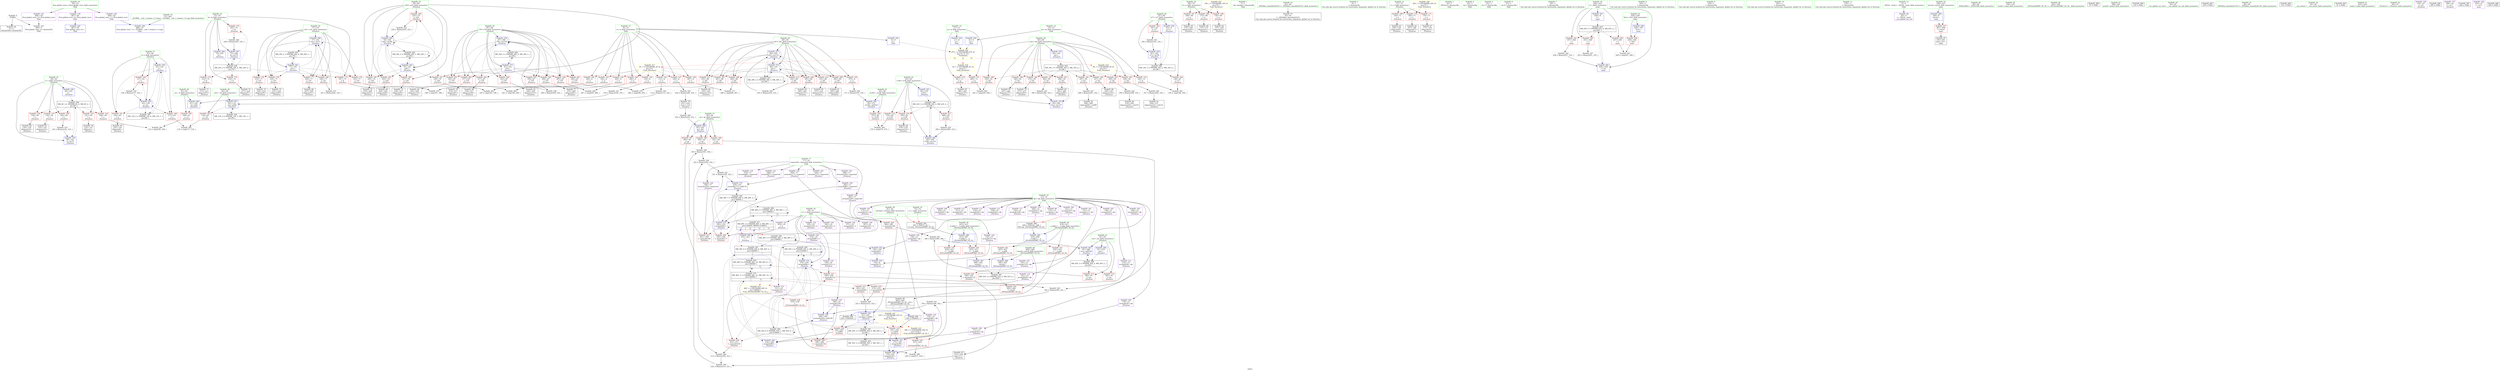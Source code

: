 digraph "SVFG" {
	label="SVFG";

	Node0x5609aef67950 [shape=record,color=grey,label="{NodeID: 0\nNullPtr}"];
	Node0x5609aef67950 -> Node0x5609aef93ae0[style=solid];
	Node0x5609aef67950 -> Node0x5609aefa07f0[style=solid];
	Node0x5609aefa7ab0 [shape=record,color=grey,label="{NodeID: 360\n110 = cmp(108, 109, )\n}"];
	Node0x5609aefa2080 [shape=record,color=blue,label="{NodeID: 277\n89\<--355\nj91\<--inc131\n_Z5solvev\n}"];
	Node0x5609aefa2080 -> Node0x5609aef96720[style=dashed];
	Node0x5609aefa2080 -> Node0x5609aef967f0[style=dashed];
	Node0x5609aefa2080 -> Node0x5609aef968c0[style=dashed];
	Node0x5609aefa2080 -> Node0x5609aef96990[style=dashed];
	Node0x5609aefa2080 -> Node0x5609aef96a60[style=dashed];
	Node0x5609aefa2080 -> Node0x5609aef96b30[style=dashed];
	Node0x5609aefa2080 -> Node0x5609aef96c00[style=dashed];
	Node0x5609aefa2080 -> Node0x5609aefa1e10[style=dashed];
	Node0x5609aefa2080 -> Node0x5609aefa2080[style=dashed];
	Node0x5609aefa2080 -> Node0x5609aefc3880[style=dashed];
	Node0x5609aef95d60 [shape=record,color=red,label="{NodeID: 194\n327\<--85\n\<--len\n_Z5solvev\n}"];
	Node0x5609aef95d60 -> Node0x5609aef95610[style=solid];
	Node0x5609aef92800 [shape=record,color=purple,label="{NodeID: 111\n211\<--15\narrayidx54\<--dp\n_Z5solvev\n}"];
	Node0x5609aef913a0 [shape=record,color=green,label="{NodeID: 28\n65\<--66\n_b3\<--_b3_field_insensitive\n_Z5solvev\n}"];
	Node0x5609aef913a0 -> Node0x5609aef9a2c0[style=solid];
	Node0x5609aef913a0 -> Node0x5609aefa0b60[style=solid];
	Node0x5609aef9d260 [shape=record,color=black,label="{NodeID: 388\nMR_40V_3 = PHI(MR_40V_4, MR_40V_2, )\npts\{92 \}\n}"];
	Node0x5609aef9d260 -> Node0x5609aef96cd0[style=dashed];
	Node0x5609aef9d260 -> Node0x5609aef96da0[style=dashed];
	Node0x5609aef9d260 -> Node0x5609aefa2560[style=dashed];
	Node0x5609aef97420 [shape=record,color=red,label="{NodeID: 222\n226\<--225\n\<--call62\n_Z5solvev\n}"];
	Node0x5609aef97420 -> Node0x5609aefa15f0[style=solid];
	Node0x5609aef98ee0 [shape=record,color=purple,label="{NodeID: 139\n467\<--29\nllvm.global_ctors_0\<--llvm.global_ctors\nGlob }"];
	Node0x5609aef98ee0 -> Node0x5609aefa05f0[style=solid];
	Node0x5609aef93ae0 [shape=record,color=black,label="{NodeID: 56\n2\<--3\ndummyVal\<--dummyVal\n}"];
	Node0x5609aefe1070 [shape=record,color=black,label="{NodeID: 499\n406 = PHI(161, 208, )\n0th arg _ZSt3minIiERKT_S2_S2_ }"];
	Node0x5609aefe1070 -> Node0x5609aefa2700[style=solid];
	Node0x5609aefa5230 [shape=record,color=grey,label="{NodeID: 333\n143 = Binary(142, 103, )\n}"];
	Node0x5609aefa5230 -> Node0x5609aefa0ea0[style=solid];
	Node0x5609aefa0a90 [shape=record,color=blue,label="{NodeID: 250\n63\<--103\nj\<--\n_Z5solvev\n}"];
	Node0x5609aefa0a90 -> Node0x5609aef9a050[style=dashed];
	Node0x5609aefa0a90 -> Node0x5609aef9a120[style=dashed];
	Node0x5609aefa0a90 -> Node0x5609aef9a1f0[style=dashed];
	Node0x5609aefa0a90 -> Node0x5609aefa0dd0[style=dashed];
	Node0x5609aefa0a90 -> Node0x5609aefbf280[style=dashed];
	Node0x5609aef9a600 [shape=record,color=red,label="{NodeID: 167\n169\<--69\n\<--u\n_Z5solvev\n}"];
	Node0x5609aef9a600 -> Node0x5609aef94290[style=solid];
	Node0x5609aef95200 [shape=record,color=black,label="{NodeID: 84\n310\<--309\nidxprom104\<--sub103\n_Z5solvev\n}"];
	Node0x5609aef68150 [shape=record,color=green,label="{NodeID: 1\n7\<--1\n__dso_handle\<--dummyObj\nGlob }"];
	Node0x5609aefa7c30 [shape=record,color=grey,label="{NodeID: 361\n150 = cmp(148, 149, )\n}"];
	Node0x5609aefa2150 [shape=record,color=blue,label="{NodeID: 278\n87\<--360\ni79\<--inc134\n_Z5solvev\n}"];
	Node0x5609aefa2150 -> Node0x5609aef960a0[style=dashed];
	Node0x5609aefa2150 -> Node0x5609aef96170[style=dashed];
	Node0x5609aefa2150 -> Node0x5609aef96240[style=dashed];
	Node0x5609aefa2150 -> Node0x5609aef96310[style=dashed];
	Node0x5609aefa2150 -> Node0x5609aef963e0[style=dashed];
	Node0x5609aefa2150 -> Node0x5609aef964b0[style=dashed];
	Node0x5609aefa2150 -> Node0x5609aef96580[style=dashed];
	Node0x5609aefa2150 -> Node0x5609aef96650[style=dashed];
	Node0x5609aefa2150 -> Node0x5609aefa2150[style=dashed];
	Node0x5609aefa2150 -> Node0x5609aefc3380[style=dashed];
	Node0x5609aef95e30 [shape=record,color=red,label="{NodeID: 195\n336\<--85\n\<--len\n_Z5solvev\n}"];
	Node0x5609aef95e30 -> Node0x5609aefa6430[style=solid];
	Node0x5609aef928d0 [shape=record,color=purple,label="{NodeID: 112\n214\<--15\narrayidx56\<--dp\n_Z5solvev\n}"];
	Node0x5609aef928d0 -> Node0x5609aef97280[style=solid];
	Node0x5609aef91430 [shape=record,color=green,label="{NodeID: 29\n67\<--68\ni17\<--i17_field_insensitive\n_Z5solvev\n}"];
	Node0x5609aef91430 -> Node0x5609aef9a390[style=solid];
	Node0x5609aef91430 -> Node0x5609aef9a460[style=solid];
	Node0x5609aef91430 -> Node0x5609aefa0f70[style=solid];
	Node0x5609aef91430 -> Node0x5609aefa11e0[style=solid];
	Node0x5609aef9d760 [shape=record,color=black,label="{NodeID: 389\nMR_42V_3 = PHI(MR_42V_4, MR_42V_2, )\npts\{94 \}\n}"];
	Node0x5609aef9d760 -> Node0x5609aef96e70[style=dashed];
	Node0x5609aef9d760 -> Node0x5609aef96f40[style=dashed];
	Node0x5609aef9d760 -> Node0x5609aef97010[style=dashed];
	Node0x5609aef9d760 -> Node0x5609aefa2630[style=dashed];
	Node0x5609aef974f0 [shape=record,color=red,label="{NodeID: 223\n301\<--300\n\<--arrayidx100\n_Z5solvev\n}"];
	Node0x5609aef974f0 -> Node0x5609aefa68b0[style=solid];
	Node0x5609aef98fb0 [shape=record,color=purple,label="{NodeID: 140\n468\<--29\nllvm.global_ctors_1\<--llvm.global_ctors\nGlob }"];
	Node0x5609aef98fb0 -> Node0x5609aefa06f0[style=solid];
	Node0x5609aef93be0 [shape=record,color=black,label="{NodeID: 57\n42\<--43\n\<--_ZNSt8ios_base4InitD1Ev\nCan only get source location for instruction, argument, global var or function.}"];
	Node0x5609aefe1310 [shape=record,color=black,label="{NodeID: 500\n407 = PHI(73, 81, )\n1st arg _ZSt3minIiERKT_S2_S2_ }"];
	Node0x5609aefe1310 -> Node0x5609aefa27d0[style=solid];
	Node0x5609aefc6080 [shape=record,color=yellow,style=double,label="{NodeID: 417\n2V_1 = ENCHI(MR_2V_0)\npts\{10 \}\nFun[_Z5solvev]}"];
	Node0x5609aefc6080 -> Node0x5609aef991b0[style=dashed];
	Node0x5609aefc6080 -> Node0x5609aef99280[style=dashed];
	Node0x5609aefc6080 -> Node0x5609aef99350[style=dashed];
	Node0x5609aefc6080 -> Node0x5609aef99420[style=dashed];
	Node0x5609aefc6080 -> Node0x5609aef994f0[style=dashed];
	Node0x5609aefc6080 -> Node0x5609aef995c0[style=dashed];
	Node0x5609aefc6080 -> Node0x5609aef99690[style=dashed];
	Node0x5609aefc6080 -> Node0x5609aef99760[style=dashed];
	Node0x5609aefc6080 -> Node0x5609aef99830[style=dashed];
	Node0x5609aefa53b0 [shape=record,color=grey,label="{NodeID: 334\n365 = Binary(364, 103, )\n}"];
	Node0x5609aefa53b0 -> Node0x5609aefa2220[style=solid];
	Node0x5609aefa0b60 [shape=record,color=blue,label="{NodeID: 251\n65\<--114\n_b3\<--add4\n_Z5solvev\n}"];
	Node0x5609aefa0b60 -> Node0x5609aef9a2c0[style=dashed];
	Node0x5609aefa0b60 -> Node0x5609aefbedb0[style=dashed];
	Node0x5609aef9a6d0 [shape=record,color=red,label="{NodeID: 168\n173\<--69\n\<--u\n_Z5solvev\n}"];
	Node0x5609aef9a6d0 -> Node0x5609aef94360[style=solid];
	Node0x5609aef952d0 [shape=record,color=black,label="{NodeID: 85\n315\<--314\nidxprom107\<--\n_Z5solvev\n}"];
	Node0x5609aef681e0 [shape=record,color=green,label="{NodeID: 2\n9\<--1\n\<--dummyObj\nCan only get source location for instruction, argument, global var or function.}"];
	Node0x5609aefc8160 [shape=record,color=yellow,style=double,label="{NodeID: 445\n67V_1 = ENCHI(MR_67V_0)\npts\{10 12 14 \}\nFun[main]|{<s0>12|<s1>12|<s2>12}}"];
	Node0x5609aefc8160:s0 -> Node0x5609aefc6080[style=dashed,color=red];
	Node0x5609aefc8160:s1 -> Node0x5609aefc6190[style=dashed,color=red];
	Node0x5609aefc8160:s2 -> Node0x5609aefc6270[style=dashed,color=red];
	Node0x5609aefa7db0 [shape=record,color=grey,label="{NodeID: 362\n119 = cmp(117, 118, )\n}"];
	Node0x5609aefa2220 [shape=record,color=blue,label="{NodeID: 279\n85\<--365\nlen\<--inc137\n_Z5solvev\n}"];
	Node0x5609aefa2220 -> Node0x5609aefc2e80[style=dashed];
	Node0x5609aef95f00 [shape=record,color=red,label="{NodeID: 196\n346\<--85\n\<--len\n_Z5solvev\n}"];
	Node0x5609aef95f00 -> Node0x5609aef95950[style=solid];
	Node0x5609aef929a0 [shape=record,color=purple,label="{NodeID: 113\n218\<--15\narrayidx58\<--dp\n_Z5solvev\n}"];
	Node0x5609aef914c0 [shape=record,color=green,label="{NodeID: 30\n69\<--70\nu\<--u_field_insensitive\n_Z5solvev\n}"];
	Node0x5609aef914c0 -> Node0x5609aef9a530[style=solid];
	Node0x5609aef914c0 -> Node0x5609aef9a600[style=solid];
	Node0x5609aef914c0 -> Node0x5609aef9a6d0[style=solid];
	Node0x5609aef9d850 [shape=record,color=black,label="{NodeID: 390\nMR_16V_3 = PHI(MR_16V_4, MR_16V_2, )\npts\{68 \}\n}"];
	Node0x5609aef9d850 -> Node0x5609aef9a390[style=dashed];
	Node0x5609aef9d850 -> Node0x5609aef9a460[style=dashed];
	Node0x5609aef9d850 -> Node0x5609aefa11e0[style=dashed];
	Node0x5609aef975c0 [shape=record,color=red,label="{NodeID: 224\n312\<--311\n\<--arrayidx105\n_Z5solvev\n}"];
	Node0x5609aef975c0 -> Node0x5609aefa62b0[style=solid];
	Node0x5609aef990b0 [shape=record,color=purple,label="{NodeID: 141\n469\<--29\nllvm.global_ctors_2\<--llvm.global_ctors\nGlob }"];
	Node0x5609aef990b0 -> Node0x5609aefa07f0[style=solid];
	Node0x5609aef93ce0 [shape=record,color=black,label="{NodeID: 58\n122\<--121\nidxprom\<--\n_Z5solvev\n}"];
	Node0x5609aefc6190 [shape=record,color=yellow,style=double,label="{NodeID: 418\n4V_1 = ENCHI(MR_4V_0)\npts\{12 \}\nFun[_Z5solvev]}"];
	Node0x5609aefc6190 -> Node0x5609aef99900[style=dashed];
	Node0x5609aefc6190 -> Node0x5609aef999d0[style=dashed];
	Node0x5609aefa5530 [shape=record,color=grey,label="{NodeID: 335\n138 = Binary(137, 103, )\n}"];
	Node0x5609aefa5530 -> Node0x5609aefa0dd0[style=solid];
	Node0x5609aefa0c30 [shape=record,color=blue,label="{NodeID: 252\n126\<--128\narrayidx9\<--\n_Z5solvev\n}"];
	Node0x5609aefa0c30 -> Node0x5609aefa0d00[style=dashed];
	Node0x5609aef9a7a0 [shape=record,color=red,label="{NodeID: 169\n159\<--71\n\<--v\n_Z5solvev\n}"];
	Node0x5609aef9a7a0 -> Node0x5609aef940f0[style=solid];
	Node0x5609aef953a0 [shape=record,color=black,label="{NodeID: 86\n318\<--317\nidxprom109\<--\n_Z5solvev\n}"];
	Node0x5609aef68270 [shape=record,color=green,label="{NodeID: 3\n22\<--1\n_ZSt3cin\<--dummyObj\nGlob }"];
	Node0x5609aefa7f30 [shape=record,color=grey,label="{NodeID: 363\n195 = cmp(193, 194, )\n}"];
	Node0x5609aefa22f0 [shape=record,color=blue,label="{NodeID: 280\n91\<--276\nres\<--\n_Z5solvev\n}"];
	Node0x5609aefa22f0 -> Node0x5609aef9d260[style=dashed];
	Node0x5609aef95fd0 [shape=record,color=red,label="{NodeID: 197\n364\<--85\n\<--len\n_Z5solvev\n}"];
	Node0x5609aef95fd0 -> Node0x5609aefa53b0[style=solid];
	Node0x5609aef92a70 [shape=record,color=purple,label="{NodeID: 114\n221\<--15\narrayidx60\<--dp\n_Z5solvev\n}"];
	Node0x5609aef92a70 -> Node0x5609aef97350[style=solid];
	Node0x5609aef91550 [shape=record,color=green,label="{NodeID: 31\n71\<--72\nv\<--v_field_insensitive\n_Z5solvev\n}"];
	Node0x5609aef91550 -> Node0x5609aef9a7a0[style=solid];
	Node0x5609aef91550 -> Node0x5609aef9a870[style=solid];
	Node0x5609aef91550 -> Node0x5609aef9a940[style=solid];
	Node0x5609aef9d940 [shape=record,color=black,label="{NodeID: 391\nMR_46V_6 = PHI(MR_46V_8, MR_46V_2, )\npts\{160000 \}\n|{|<s3>7}}"];
	Node0x5609aef9d940 -> Node0x5609aef971b0[style=dashed];
	Node0x5609aef9d940 -> Node0x5609aefa1040[style=dashed];
	Node0x5609aef9d940 -> Node0x5609aefc2980[style=dashed];
	Node0x5609aef9d940:s3 -> Node0x5609aefc5de0[style=dashed,color=red];
	Node0x5609aef97690 [shape=record,color=red,label="{NodeID: 225\n320\<--319\n\<--arrayidx110\n_Z5solvev\n}"];
	Node0x5609aef97690 -> Node0x5609aef95470[style=solid];
	Node0x5609aef991b0 [shape=record,color=red,label="{NodeID: 142\n104\<--8\n\<--n\n_Z5solvev\n}"];
	Node0x5609aef991b0 -> Node0x5609aefa4f30[style=solid];
	Node0x5609aef93db0 [shape=record,color=black,label="{NodeID: 59\n125\<--124\nidxprom8\<--\n_Z5solvev\n}"];
	Node0x5609aefc6270 [shape=record,color=yellow,style=double,label="{NodeID: 419\n6V_1 = ENCHI(MR_6V_0)\npts\{14 \}\nFun[_Z5solvev]}"];
	Node0x5609aefc6270 -> Node0x5609aef99aa0[style=dashed];
	Node0x5609aefa56b0 [shape=record,color=grey,label="{NodeID: 336\n342 = Binary(340, 341, )\n}"];
	Node0x5609aefa56b0 -> Node0x5609aefa6d30[style=solid];
	Node0x5609aefa0d00 [shape=record,color=blue,label="{NodeID: 253\n134\<--9\narrayidx13\<--\n_Z5solvev\n}"];
	Node0x5609aefa0d00 -> Node0x5609aef9be60[style=dashed];
	Node0x5609aef9a870 [shape=record,color=red,label="{NodeID: 170\n166\<--71\n\<--v\n_Z5solvev\n}"];
	Node0x5609aef9a870 -> Node0x5609aef941c0[style=solid];
	Node0x5609aef95470 [shape=record,color=black,label="{NodeID: 87\n321\<--320\nconv111\<--\n_Z5solvev\n}"];
	Node0x5609aef95470 -> Node0x5609aefa7930[style=solid];
	Node0x5609aef6db60 [shape=record,color=green,label="{NodeID: 4\n23\<--1\n.str\<--dummyObj\nGlob }"];
	Node0x5609aefa80b0 [shape=record,color=grey,label="{NodeID: 364\n201 = cmp(199, 200, )\n}"];
	Node0x5609aefa23c0 [shape=record,color=blue,label="{NodeID: 281\n93\<--103\ni139\<--\n_Z5solvev\n}"];
	Node0x5609aefa23c0 -> Node0x5609aef9d760[style=dashed];
	Node0x5609aef960a0 [shape=record,color=red,label="{NodeID: 198\n265\<--87\n\<--i79\n_Z5solvev\n}"];
	Node0x5609aef960a0 -> Node0x5609aefa86b0[style=solid];
	Node0x5609aef97be0 [shape=record,color=purple,label="{NodeID: 115\n229\<--15\narrayidx64\<--dp\n_Z5solvev\n}"];
	Node0x5609aef91620 [shape=record,color=green,label="{NodeID: 32\n73\<--74\nc\<--c_field_insensitive\n_Z5solvev\n|{<s0>7}}"];
	Node0x5609aef91620:s0 -> Node0x5609aefe1310[style=solid,color=red];
	Node0x5609aefbedb0 [shape=record,color=black,label="{NodeID: 392\nMR_14V_2 = PHI(MR_14V_3, MR_14V_1, )\npts\{66 \}\n}"];
	Node0x5609aefbedb0 -> Node0x5609aefa0b60[style=dashed];
	Node0x5609aef97760 [shape=record,color=red,label="{NodeID: 226\n330\<--329\n\<--arrayidx117\n_Z5solvev\n}"];
	Node0x5609aef97760 -> Node0x5609aefa5e30[style=solid];
	Node0x5609aef99280 [shape=record,color=red,label="{NodeID: 143\n113\<--8\n\<--n\n_Z5solvev\n}"];
	Node0x5609aef99280 -> Node0x5609aefa5b30[style=solid];
	Node0x5609aef93e80 [shape=record,color=black,label="{NodeID: 60\n130\<--129\nidxprom10\<--\n_Z5solvev\n}"];
	Node0x5609aefa5830 [shape=record,color=grey,label="{NodeID: 337\n241 = Binary(240, 103, )\n}"];
	Node0x5609aefa5830 -> Node0x5609aefa1790[style=solid];
	Node0x5609aefa0dd0 [shape=record,color=blue,label="{NodeID: 254\n63\<--138\nj\<--inc\n_Z5solvev\n}"];
	Node0x5609aefa0dd0 -> Node0x5609aef9a050[style=dashed];
	Node0x5609aefa0dd0 -> Node0x5609aef9a120[style=dashed];
	Node0x5609aefa0dd0 -> Node0x5609aef9a1f0[style=dashed];
	Node0x5609aefa0dd0 -> Node0x5609aefa0dd0[style=dashed];
	Node0x5609aefa0dd0 -> Node0x5609aefbf280[style=dashed];
	Node0x5609aef9a940 [shape=record,color=red,label="{NodeID: 171\n176\<--71\n\<--v\n_Z5solvev\n}"];
	Node0x5609aef9a940 -> Node0x5609aef94430[style=solid];
	Node0x5609aef95540 [shape=record,color=black,label="{NodeID: 88\n325\<--324\nidxprom114\<--\n_Z5solvev\n}"];
	Node0x5609aef6dbf0 [shape=record,color=green,label="{NodeID: 5\n25\<--1\n.str.1\<--dummyObj\nGlob }"];
	Node0x5609aefa8230 [shape=record,color=grey,label="{NodeID: 365\n376 = cmp(374, 375, )\n}"];
	Node0x5609aefa2490 [shape=record,color=blue,label="{NodeID: 282\n95\<--371\n_b140\<--add141\n_Z5solvev\n}"];
	Node0x5609aefa2490 -> Node0x5609aef970e0[style=dashed];
	Node0x5609aef96170 [shape=record,color=red,label="{NodeID: 199\n269\<--87\n\<--i79\n_Z5solvev\n}"];
	Node0x5609aef96170 -> Node0x5609aef94c50[style=solid];
	Node0x5609aef97c70 [shape=record,color=purple,label="{NodeID: 116\n232\<--15\narrayidx66\<--dp\n_Z5solvev\n}"];
	Node0x5609aef97c70 -> Node0x5609aefa15f0[style=solid];
	Node0x5609aef916f0 [shape=record,color=green,label="{NodeID: 33\n75\<--76\nk\<--k_field_insensitive\n_Z5solvev\n}"];
	Node0x5609aef916f0 -> Node0x5609aef9aa10[style=solid];
	Node0x5609aef916f0 -> Node0x5609aef9aae0[style=solid];
	Node0x5609aef916f0 -> Node0x5609aef9abb0[style=solid];
	Node0x5609aef916f0 -> Node0x5609aef9ac80[style=solid];
	Node0x5609aef916f0 -> Node0x5609aefa12b0[style=solid];
	Node0x5609aef916f0 -> Node0x5609aefa1860[style=solid];
	Node0x5609aefbf280 [shape=record,color=black,label="{NodeID: 393\nMR_12V_2 = PHI(MR_12V_4, MR_12V_1, )\npts\{64 \}\n}"];
	Node0x5609aefbf280 -> Node0x5609aefa0a90[style=dashed];
	Node0x5609aef97830 [shape=record,color=red,label="{NodeID: 227\n340\<--339\n\<--arrayidx123\n_Z5solvev\n}"];
	Node0x5609aef97830 -> Node0x5609aefa56b0[style=solid];
	Node0x5609aef99350 [shape=record,color=red,label="{NodeID: 144\n188\<--8\n\<--n\n_Z5solvev\n}"];
	Node0x5609aef99350 -> Node0x5609aefa8cb0[style=solid];
	Node0x5609aef93f50 [shape=record,color=black,label="{NodeID: 61\n133\<--132\nidxprom12\<--\n_Z5solvev\n}"];
	Node0x5609aefa59b0 [shape=record,color=grey,label="{NodeID: 338\n360 = Binary(359, 103, )\n}"];
	Node0x5609aefa59b0 -> Node0x5609aefa2150[style=solid];
	Node0x5609aefa0ea0 [shape=record,color=blue,label="{NodeID: 255\n59\<--143\ni\<--inc15\n_Z5solvev\n}"];
	Node0x5609aefa0ea0 -> Node0x5609aefbf780[style=dashed];
	Node0x5609aef9aa10 [shape=record,color=red,label="{NodeID: 172\n187\<--75\n\<--k\n_Z5solvev\n}"];
	Node0x5609aef9aa10 -> Node0x5609aefa8cb0[style=solid];
	Node0x5609aef95610 [shape=record,color=black,label="{NodeID: 89\n328\<--327\nidxprom116\<--\n_Z5solvev\n}"];
	Node0x5609aef6dc80 [shape=record,color=green,label="{NodeID: 6\n27\<--1\n.str.2\<--dummyObj\nGlob }"];
	Node0x5609aefa83b0 [shape=record,color=grey,label="{NodeID: 366\n420 = cmp(417, 419, )\n}"];
	Node0x5609aefa2560 [shape=record,color=blue,label="{NodeID: 283\n91\<--386\nres\<--add149\n_Z5solvev\n}"];
	Node0x5609aefa2560 -> Node0x5609aef9d260[style=dashed];
	Node0x5609aef96240 [shape=record,color=red,label="{NodeID: 200\n277\<--87\n\<--i79\n_Z5solvev\n}"];
	Node0x5609aef96240 -> Node0x5609aef94df0[style=solid];
	Node0x5609aef97d00 [shape=record,color=purple,label="{NodeID: 117\n316\<--15\narrayidx108\<--dp\n_Z5solvev\n}"];
	Node0x5609aef917c0 [shape=record,color=green,label="{NodeID: 34\n77\<--78\nv41\<--v41_field_insensitive\n_Z5solvev\n}"];
	Node0x5609aef917c0 -> Node0x5609aef9ad50[style=solid];
	Node0x5609aef917c0 -> Node0x5609aef9ae20[style=solid];
	Node0x5609aef917c0 -> Node0x5609aef9aef0[style=solid];
	Node0x5609aef917c0 -> Node0x5609aef9afc0[style=solid];
	Node0x5609aef917c0 -> Node0x5609aef9b090[style=solid];
	Node0x5609aef917c0 -> Node0x5609aefa1380[style=solid];
	Node0x5609aef917c0 -> Node0x5609aefa1790[style=solid];
	Node0x5609aefbf780 [shape=record,color=black,label="{NodeID: 394\nMR_8V_3 = PHI(MR_8V_4, MR_8V_2, )\npts\{60 \}\n}"];
	Node0x5609aefbf780 -> Node0x5609aef99b70[style=dashed];
	Node0x5609aefbf780 -> Node0x5609aef99c40[style=dashed];
	Node0x5609aefbf780 -> Node0x5609aef99d10[style=dashed];
	Node0x5609aefbf780 -> Node0x5609aef99de0[style=dashed];
	Node0x5609aefbf780 -> Node0x5609aef99eb0[style=dashed];
	Node0x5609aefbf780 -> Node0x5609aefa0ea0[style=dashed];
	Node0x5609aef97900 [shape=record,color=red,label="{NodeID: 228\n349\<--348\n\<--arrayidx128\n_Z5solvev\n}"];
	Node0x5609aef97900 -> Node0x5609aefa6d30[style=solid];
	Node0x5609aef99420 [shape=record,color=red,label="{NodeID: 145\n194\<--8\n\<--n\n_Z5solvev\n}"];
	Node0x5609aef99420 -> Node0x5609aefa7f30[style=solid];
	Node0x5609aef94020 [shape=record,color=black,label="{NodeID: 62\n157\<--156\nidxprom22\<--\n_Z5solvev\n}"];
	Node0x5609aefa5b30 [shape=record,color=grey,label="{NodeID: 339\n114 = Binary(113, 103, )\n}"];
	Node0x5609aefa5b30 -> Node0x5609aefa0b60[style=solid];
	Node0x5609aefa0f70 [shape=record,color=blue,label="{NodeID: 256\n67\<--9\ni17\<--\n_Z5solvev\n}"];
	Node0x5609aefa0f70 -> Node0x5609aef9d850[style=dashed];
	Node0x5609aef9aae0 [shape=record,color=red,label="{NodeID: 173\n212\<--75\n\<--k\n_Z5solvev\n}"];
	Node0x5609aef9aae0 -> Node0x5609aef94770[style=solid];
	Node0x5609aef956e0 [shape=record,color=black,label="{NodeID: 90\n334\<--333\nidxprom119\<--\n_Z5solvev\n}"];
	Node0x5609aef6dd10 [shape=record,color=green,label="{NodeID: 7\n30\<--1\n\<--dummyObj\nCan only get source location for instruction, argument, global var or function.}"];
	Node0x5609aefa8530 [shape=record,color=grey,label="{NodeID: 367\n449 = cmp(447, 448, )\n}"];
	Node0x5609aefa2630 [shape=record,color=blue,label="{NodeID: 284\n93\<--390\ni139\<--inc151\n_Z5solvev\n}"];
	Node0x5609aefa2630 -> Node0x5609aef9d760[style=dashed];
	Node0x5609aef96310 [shape=record,color=red,label="{NodeID: 201\n290\<--87\n\<--i79\n_Z5solvev\n}"];
	Node0x5609aef96310 -> Node0x5609aefa89b0[style=solid];
	Node0x5609aef97dd0 [shape=record,color=purple,label="{NodeID: 118\n319\<--15\narrayidx110\<--dp\n_Z5solvev\n}"];
	Node0x5609aef97dd0 -> Node0x5609aef97690[style=solid];
	Node0x5609aef91890 [shape=record,color=green,label="{NodeID: 35\n79\<--80\nu45\<--u45_field_insensitive\n_Z5solvev\n}"];
	Node0x5609aef91890 -> Node0x5609aef9b160[style=solid];
	Node0x5609aef91890 -> Node0x5609aef9b230[style=solid];
	Node0x5609aef91890 -> Node0x5609aef9b300[style=solid];
	Node0x5609aef91890 -> Node0x5609aef9b3d0[style=solid];
	Node0x5609aef91890 -> Node0x5609aef9b4a0[style=solid];
	Node0x5609aef91890 -> Node0x5609aefa1450[style=solid];
	Node0x5609aef91890 -> Node0x5609aefa16c0[style=solid];
	Node0x5609aef979d0 [shape=record,color=red,label="{NodeID: 229\n384\<--383\n\<--arrayidx148\n_Z5solvev\n}"];
	Node0x5609aef979d0 -> Node0x5609aefa7030[style=solid];
	Node0x5609aef994f0 [shape=record,color=red,label="{NodeID: 146\n200\<--8\n\<--n\n_Z5solvev\n}"];
	Node0x5609aef994f0 -> Node0x5609aefa80b0[style=solid];
	Node0x5609aef940f0 [shape=record,color=black,label="{NodeID: 63\n160\<--159\nidxprom24\<--\n_Z5solvev\n}"];
	Node0x5609aefa5cb0 [shape=record,color=grey,label="{NodeID: 340\n252 = Binary(253, 251, )\n}"];
	Node0x5609aefa5cb0 -> Node0x5609aefa1930[style=solid];
	Node0x5609aefa1040 [shape=record,color=blue,label="{NodeID: 257\n171\<--165\narrayidx30\<--\n_Z5solvev\n}"];
	Node0x5609aefa1040 -> Node0x5609aefa1110[style=dashed];
	Node0x5609aef9abb0 [shape=record,color=red,label="{NodeID: 174\n216\<--75\n\<--k\n_Z5solvev\n}"];
	Node0x5609aef9abb0 -> Node0x5609aef94840[style=solid];
	Node0x5609aef957b0 [shape=record,color=black,label="{NodeID: 91\n338\<--337\nidxprom122\<--sub121\n_Z5solvev\n}"];
	Node0x5609aef6dda0 [shape=record,color=green,label="{NodeID: 8\n103\<--1\n\<--dummyObj\nCan only get source location for instruction, argument, global var or function.}"];
	Node0x5609aefa86b0 [shape=record,color=grey,label="{NodeID: 368\n267 = cmp(265, 266, )\n}"];
	Node0x5609aefa2700 [shape=record,color=blue,label="{NodeID: 285\n410\<--406\n__a.addr\<--__a\n_ZSt3minIiERKT_S2_S2_\n}"];
	Node0x5609aefa2700 -> Node0x5609aef9fa70[style=dashed];
	Node0x5609aefa2700 -> Node0x5609aef9fb00[style=dashed];
	Node0x5609aef963e0 [shape=record,color=red,label="{NodeID: 202\n317\<--87\n\<--i79\n_Z5solvev\n}"];
	Node0x5609aef963e0 -> Node0x5609aef953a0[style=solid];
	Node0x5609aef97ea0 [shape=record,color=purple,label="{NodeID: 119\n279\<--17\narrayidx88\<--expected\n_Z5solvev\n}"];
	Node0x5609aef91960 [shape=record,color=green,label="{NodeID: 36\n81\<--82\nref.tmp\<--ref.tmp_field_insensitive\n_Z5solvev\n|{|<s1>8}}"];
	Node0x5609aef91960 -> Node0x5609aefa1520[style=solid];
	Node0x5609aef91960:s1 -> Node0x5609aefe1310[style=solid,color=red];
	Node0x5609aef97aa0 [shape=record,color=red,label="{NodeID: 230\n428\<--408\n\<--retval\n_ZSt3minIiERKT_S2_S2_\n}"];
	Node0x5609aef97aa0 -> Node0x5609aef92bf0[style=solid];
	Node0x5609aef995c0 [shape=record,color=red,label="{NodeID: 147\n249\<--8\n\<--n\n_Z5solvev\n}"];
	Node0x5609aef995c0 -> Node0x5609aefa6130[style=solid];
	Node0x5609aef941c0 [shape=record,color=black,label="{NodeID: 64\n167\<--166\nidxprom27\<--\n_Z5solvev\n}"];
	Node0x5609aefa5e30 [shape=record,color=grey,label="{NodeID: 341\n331 = Binary(330, 323, )\n}"];
	Node0x5609aefa5e30 -> Node0x5609aefa1ee0[style=solid];
	Node0x5609aefa1110 [shape=record,color=blue,label="{NodeID: 258\n178\<--165\narrayidx34\<--\n_Z5solvev\n}"];
	Node0x5609aefa1110 -> Node0x5609aef9d940[style=dashed];
	Node0x5609aef9ac80 [shape=record,color=red,label="{NodeID: 175\n245\<--75\n\<--k\n_Z5solvev\n}"];
	Node0x5609aef9ac80 -> Node0x5609aefa65b0[style=solid];
	Node0x5609aef95880 [shape=record,color=black,label="{NodeID: 92\n344\<--343\nidxprom125\<--\n_Z5solvev\n}"];
	Node0x5609aef6de30 [shape=record,color=green,label="{NodeID: 9\n128\<--1\n\<--dummyObj\nCan only get source location for instruction, argument, global var or function.}"];
	Node0x5609aefa8830 [shape=record,color=grey,label="{NodeID: 369\n261 = cmp(259, 260, )\n}"];
	Node0x5609aefa27d0 [shape=record,color=blue,label="{NodeID: 286\n412\<--407\n__b.addr\<--__b\n_ZSt3minIiERKT_S2_S2_\n}"];
	Node0x5609aefa27d0 -> Node0x5609aef9fbd0[style=dashed];
	Node0x5609aefa27d0 -> Node0x5609aef9fca0[style=dashed];
	Node0x5609aef964b0 [shape=record,color=red,label="{NodeID: 203\n324\<--87\n\<--i79\n_Z5solvev\n}"];
	Node0x5609aef964b0 -> Node0x5609aef95540[style=solid];
	Node0x5609aef97f70 [shape=record,color=purple,label="{NodeID: 120\n282\<--17\narrayidx90\<--expected\n_Z5solvev\n}"];
	Node0x5609aef97f70 -> Node0x5609aefa1d40[style=solid];
	Node0x5609aef91a30 [shape=record,color=green,label="{NodeID: 37\n83\<--84\npr\<--pr_field_insensitive\n_Z5solvev\n}"];
	Node0x5609aef91a30 -> Node0x5609aef9b570[style=solid];
	Node0x5609aef91a30 -> Node0x5609aef9b640[style=solid];
	Node0x5609aef91a30 -> Node0x5609aef9b710[style=solid];
	Node0x5609aef91a30 -> Node0x5609aefa1930[style=solid];
	Node0x5609aef9fa70 [shape=record,color=red,label="{NodeID: 231\n418\<--410\n\<--__a.addr\n_ZSt3minIiERKT_S2_S2_\n}"];
	Node0x5609aef9fa70 -> Node0x5609aef9fe40[style=solid];
	Node0x5609aef99690 [shape=record,color=red,label="{NodeID: 148\n266\<--8\n\<--n\n_Z5solvev\n}"];
	Node0x5609aef99690 -> Node0x5609aefa86b0[style=solid];
	Node0x5609aef94290 [shape=record,color=black,label="{NodeID: 65\n170\<--169\nidxprom29\<--\n_Z5solvev\n}"];
	Node0x5609aefb7a60 [shape=record,color=yellow,style=double,label="{NodeID: 425\n18V_1 = ENCHI(MR_18V_0)\npts\{70 \}\nFun[_Z5solvev]}"];
	Node0x5609aefb7a60 -> Node0x5609aef9a530[style=dashed];
	Node0x5609aefb7a60 -> Node0x5609aef9a600[style=dashed];
	Node0x5609aefb7a60 -> Node0x5609aef9a6d0[style=dashed];
	Node0x5609aefa5fb0 [shape=record,color=grey,label="{NodeID: 342\n309 = Binary(308, 103, )\n}"];
	Node0x5609aefa5fb0 -> Node0x5609aef95200[style=solid];
	Node0x5609aefa11e0 [shape=record,color=blue,label="{NodeID: 259\n67\<--182\ni17\<--inc36\n_Z5solvev\n}"];
	Node0x5609aefa11e0 -> Node0x5609aef9d850[style=dashed];
	Node0x5609aef9ad50 [shape=record,color=red,label="{NodeID: 176\n193\<--77\n\<--v41\n_Z5solvev\n}"];
	Node0x5609aef9ad50 -> Node0x5609aefa7f30[style=solid];
	Node0x5609aef95950 [shape=record,color=black,label="{NodeID: 93\n347\<--346\nidxprom127\<--\n_Z5solvev\n}"];
	Node0x5609aef7c380 [shape=record,color=green,label="{NodeID: 10\n253\<--1\n\<--dummyObj\nCan only get source location for instruction, argument, global var or function.}"];
	Node0x5609aefa89b0 [shape=record,color=grey,label="{NodeID: 370\n292 = cmp(290, 291, )\n}"];
	Node0x5609aefa28a0 [shape=record,color=blue,label="{NodeID: 287\n408\<--422\nretval\<--\n_ZSt3minIiERKT_S2_S2_\n}"];
	Node0x5609aefa28a0 -> Node0x5609aef9cd60[style=dashed];
	Node0x5609aef96580 [shape=record,color=red,label="{NodeID: 204\n343\<--87\n\<--i79\n_Z5solvev\n}"];
	Node0x5609aef96580 -> Node0x5609aef95880[style=solid];
	Node0x5609aef98040 [shape=record,color=purple,label="{NodeID: 121\n296\<--17\narrayidx97\<--expected\n_Z5solvev\n}"];
	Node0x5609aef91b00 [shape=record,color=green,label="{NodeID: 38\n85\<--86\nlen\<--len_field_insensitive\n_Z5solvev\n}"];
	Node0x5609aef91b00 -> Node0x5609aef9b7e0[style=solid];
	Node0x5609aef91b00 -> Node0x5609aef9b8b0[style=solid];
	Node0x5609aef91b00 -> Node0x5609aef9b980[style=solid];
	Node0x5609aef91b00 -> Node0x5609aef95bc0[style=solid];
	Node0x5609aef91b00 -> Node0x5609aef95c90[style=solid];
	Node0x5609aef91b00 -> Node0x5609aef95d60[style=solid];
	Node0x5609aef91b00 -> Node0x5609aef95e30[style=solid];
	Node0x5609aef91b00 -> Node0x5609aef95f00[style=solid];
	Node0x5609aef91b00 -> Node0x5609aef95fd0[style=solid];
	Node0x5609aef91b00 -> Node0x5609aefa1ad0[style=solid];
	Node0x5609aef91b00 -> Node0x5609aefa2220[style=solid];
	Node0x5609aef9fb00 [shape=record,color=red,label="{NodeID: 232\n425\<--410\n\<--__a.addr\n_ZSt3minIiERKT_S2_S2_\n}"];
	Node0x5609aef9fb00 -> Node0x5609aefa2970[style=solid];
	Node0x5609aef99760 [shape=record,color=red,label="{NodeID: 149\n287\<--8\n\<--n\n_Z5solvev\n}"];
	Node0x5609aef99760 -> Node0x5609aefa8b30[style=solid];
	Node0x5609aef94360 [shape=record,color=black,label="{NodeID: 66\n174\<--173\nidxprom31\<--\n_Z5solvev\n}"];
	Node0x5609aefb7b40 [shape=record,color=yellow,style=double,label="{NodeID: 426\n20V_1 = ENCHI(MR_20V_0)\npts\{72 \}\nFun[_Z5solvev]}"];
	Node0x5609aefb7b40 -> Node0x5609aef9a7a0[style=dashed];
	Node0x5609aefb7b40 -> Node0x5609aef9a870[style=dashed];
	Node0x5609aefb7b40 -> Node0x5609aef9a940[style=dashed];
	Node0x5609aefa6130 [shape=record,color=grey,label="{NodeID: 343\n250 = Binary(249, 103, )\n}"];
	Node0x5609aefa6130 -> Node0x5609aef94b80[style=solid];
	Node0x5609aefa12b0 [shape=record,color=blue,label="{NodeID: 260\n75\<--103\nk\<--\n_Z5solvev\n}"];
	Node0x5609aefa12b0 -> Node0x5609aefc1580[style=dashed];
	Node0x5609aef9ae20 [shape=record,color=red,label="{NodeID: 177\n206\<--77\n\<--v41\n_Z5solvev\n}"];
	Node0x5609aef9ae20 -> Node0x5609aef945d0[style=solid];
	Node0x5609aef95a20 [shape=record,color=black,label="{NodeID: 94\n379\<--378\nidxprom145\<--\n_Z5solvev\n}"];
	Node0x5609aef7c410 [shape=record,color=green,label="{NodeID: 11\n276\<--1\n\<--dummyObj\nCan only get source location for instruction, argument, global var or function.}"];
	Node0x5609aefa8b30 [shape=record,color=grey,label="{NodeID: 371\n288 = cmp(286, 287, )\n}"];
	Node0x5609aefa2970 [shape=record,color=blue,label="{NodeID: 288\n408\<--425\nretval\<--\n_ZSt3minIiERKT_S2_S2_\n}"];
	Node0x5609aefa2970 -> Node0x5609aef9cd60[style=dashed];
	Node0x5609aef96650 [shape=record,color=red,label="{NodeID: 205\n359\<--87\n\<--i79\n_Z5solvev\n}"];
	Node0x5609aef96650 -> Node0x5609aefa59b0[style=solid];
	Node0x5609aef98110 [shape=record,color=purple,label="{NodeID: 122\n300\<--17\narrayidx100\<--expected\n_Z5solvev\n}"];
	Node0x5609aef98110 -> Node0x5609aef974f0[style=solid];
	Node0x5609aef91bd0 [shape=record,color=green,label="{NodeID: 39\n87\<--88\ni79\<--i79_field_insensitive\n_Z5solvev\n}"];
	Node0x5609aef91bd0 -> Node0x5609aef960a0[style=solid];
	Node0x5609aef91bd0 -> Node0x5609aef96170[style=solid];
	Node0x5609aef91bd0 -> Node0x5609aef96240[style=solid];
	Node0x5609aef91bd0 -> Node0x5609aef96310[style=solid];
	Node0x5609aef91bd0 -> Node0x5609aef963e0[style=solid];
	Node0x5609aef91bd0 -> Node0x5609aef964b0[style=solid];
	Node0x5609aef91bd0 -> Node0x5609aef96580[style=solid];
	Node0x5609aef91bd0 -> Node0x5609aef96650[style=solid];
	Node0x5609aef91bd0 -> Node0x5609aefa1ba0[style=solid];
	Node0x5609aef91bd0 -> Node0x5609aefa2150[style=solid];
	Node0x5609aef9fbd0 [shape=record,color=red,label="{NodeID: 233\n416\<--412\n\<--__b.addr\n_ZSt3minIiERKT_S2_S2_\n}"];
	Node0x5609aef9fbd0 -> Node0x5609aef9fd70[style=solid];
	Node0x5609aef99830 [shape=record,color=red,label="{NodeID: 150\n370\<--8\n\<--n\n_Z5solvev\n}"];
	Node0x5609aef99830 -> Node0x5609aefa77b0[style=solid];
	Node0x5609aef94430 [shape=record,color=black,label="{NodeID: 67\n177\<--176\nidxprom33\<--\n_Z5solvev\n}"];
	Node0x5609aefb7c20 [shape=record,color=yellow,style=double,label="{NodeID: 427\n22V_1 = ENCHI(MR_22V_0)\npts\{74 \}\nFun[_Z5solvev]|{|<s2>7}}"];
	Node0x5609aefb7c20 -> Node0x5609aef971b0[style=dashed];
	Node0x5609aefb7c20 -> Node0x5609aef97420[style=dashed];
	Node0x5609aefb7c20:s2 -> Node0x5609aefc5ec0[style=dashed,color=red];
	Node0x5609aefa62b0 [shape=record,color=grey,label="{NodeID: 344\n313 = Binary(304, 312, )\n}"];
	Node0x5609aefa62b0 -> Node0x5609aefa7930[style=solid];
	Node0x5609aefa1380 [shape=record,color=blue,label="{NodeID: 261\n77\<--103\nv41\<--\n_Z5solvev\n}"];
	Node0x5609aefa1380 -> Node0x5609aef9ad50[style=dashed];
	Node0x5609aefa1380 -> Node0x5609aef9ae20[style=dashed];
	Node0x5609aefa1380 -> Node0x5609aef9aef0[style=dashed];
	Node0x5609aefa1380 -> Node0x5609aef9afc0[style=dashed];
	Node0x5609aefa1380 -> Node0x5609aef9b090[style=dashed];
	Node0x5609aefa1380 -> Node0x5609aefa1790[style=dashed];
	Node0x5609aefa1380 -> Node0x5609aefc1a80[style=dashed];
	Node0x5609aef9aef0 [shape=record,color=red,label="{NodeID: 178\n219\<--77\n\<--v41\n_Z5solvev\n}"];
	Node0x5609aef9aef0 -> Node0x5609aef94910[style=solid];
	Node0x5609aef95af0 [shape=record,color=black,label="{NodeID: 95\n382\<--381\nidxprom147\<--\n_Z5solvev\n}"];
	Node0x5609aef7c4e0 [shape=record,color=green,label="{NodeID: 12\n4\<--6\n_ZStL8__ioinit\<--_ZStL8__ioinit_field_insensitive\nGlob }"];
	Node0x5609aef7c4e0 -> Node0x5609aef92d90[style=solid];
	Node0x5609aefa8cb0 [shape=record,color=grey,label="{NodeID: 372\n189 = cmp(187, 188, )\n}"];
	Node0x5609aefa2a40 [shape=record,color=blue,label="{NodeID: 289\n436\<--9\nretval\<--\nmain\n}"];
	Node0x5609aefa2a40 -> Node0x5609aef9ff10[style=dashed];
	Node0x5609aef96720 [shape=record,color=red,label="{NodeID: 206\n286\<--89\n\<--j91\n_Z5solvev\n}"];
	Node0x5609aef96720 -> Node0x5609aefa8b30[style=solid];
	Node0x5609aef981e0 [shape=record,color=purple,label="{NodeID: 123\n326\<--17\narrayidx115\<--expected\n_Z5solvev\n}"];
	Node0x5609aef91ca0 [shape=record,color=green,label="{NodeID: 40\n89\<--90\nj91\<--j91_field_insensitive\n_Z5solvev\n}"];
	Node0x5609aef91ca0 -> Node0x5609aef96720[style=solid];
	Node0x5609aef91ca0 -> Node0x5609aef967f0[style=solid];
	Node0x5609aef91ca0 -> Node0x5609aef968c0[style=solid];
	Node0x5609aef91ca0 -> Node0x5609aef96990[style=solid];
	Node0x5609aef91ca0 -> Node0x5609aef96a60[style=solid];
	Node0x5609aef91ca0 -> Node0x5609aef96b30[style=solid];
	Node0x5609aef91ca0 -> Node0x5609aef96c00[style=solid];
	Node0x5609aef91ca0 -> Node0x5609aefa1e10[style=solid];
	Node0x5609aef91ca0 -> Node0x5609aefa2080[style=solid];
	Node0x5609aefc1580 [shape=record,color=black,label="{NodeID: 400\nMR_24V_3 = PHI(MR_24V_4, MR_24V_2, )\npts\{76 \}\n}"];
	Node0x5609aefc1580 -> Node0x5609aef9aa10[style=dashed];
	Node0x5609aefc1580 -> Node0x5609aef9aae0[style=dashed];
	Node0x5609aefc1580 -> Node0x5609aef9abb0[style=dashed];
	Node0x5609aefc1580 -> Node0x5609aef9ac80[style=dashed];
	Node0x5609aefc1580 -> Node0x5609aefa1860[style=dashed];
	Node0x5609aef9fca0 [shape=record,color=red,label="{NodeID: 234\n422\<--412\n\<--__b.addr\n_ZSt3minIiERKT_S2_S2_\n}"];
	Node0x5609aef9fca0 -> Node0x5609aefa28a0[style=solid];
	Node0x5609aef99900 [shape=record,color=red,label="{NodeID: 151\n260\<--11\n\<--p\n_Z5solvev\n}"];
	Node0x5609aef99900 -> Node0x5609aefa8830[style=solid];
	Node0x5609aef94500 [shape=record,color=black,label="{NodeID: 68\n204\<--203\nidxprom49\<--\n_Z5solvev\n}"];
	Node0x5609aefa6430 [shape=record,color=grey,label="{NodeID: 345\n337 = Binary(336, 103, )\n}"];
	Node0x5609aefa6430 -> Node0x5609aef957b0[style=solid];
	Node0x5609aefa1450 [shape=record,color=blue,label="{NodeID: 262\n79\<--103\nu45\<--\n_Z5solvev\n}"];
	Node0x5609aefa1450 -> Node0x5609aef9b160[style=dashed];
	Node0x5609aefa1450 -> Node0x5609aef9b230[style=dashed];
	Node0x5609aefa1450 -> Node0x5609aef9b300[style=dashed];
	Node0x5609aefa1450 -> Node0x5609aef9b3d0[style=dashed];
	Node0x5609aefa1450 -> Node0x5609aef9b4a0[style=dashed];
	Node0x5609aefa1450 -> Node0x5609aefa1450[style=dashed];
	Node0x5609aefa1450 -> Node0x5609aefa16c0[style=dashed];
	Node0x5609aefa1450 -> Node0x5609aefc1f80[style=dashed];
	Node0x5609aef9afc0 [shape=record,color=red,label="{NodeID: 179\n230\<--77\n\<--v41\n_Z5solvev\n}"];
	Node0x5609aef9afc0 -> Node0x5609aef94ab0[style=solid];
	Node0x5609aef92bf0 [shape=record,color=black,label="{NodeID: 96\n405\<--428\n_ZSt3minIiERKT_S2_S2__ret\<--\n_ZSt3minIiERKT_S2_S2_\n|{<s0>7|<s1>8}}"];
	Node0x5609aef92bf0:s0 -> Node0x5609aefe0b10[style=solid,color=blue];
	Node0x5609aef92bf0:s1 -> Node0x5609aefe0d00[style=solid,color=blue];
	Node0x5609aef7c5e0 [shape=record,color=green,label="{NodeID: 13\n8\<--10\nn\<--n_field_insensitive\nGlob }"];
	Node0x5609aef7c5e0 -> Node0x5609aef991b0[style=solid];
	Node0x5609aef7c5e0 -> Node0x5609aef99280[style=solid];
	Node0x5609aef7c5e0 -> Node0x5609aef99350[style=solid];
	Node0x5609aef7c5e0 -> Node0x5609aef99420[style=solid];
	Node0x5609aef7c5e0 -> Node0x5609aef994f0[style=solid];
	Node0x5609aef7c5e0 -> Node0x5609aef995c0[style=solid];
	Node0x5609aef7c5e0 -> Node0x5609aef99690[style=solid];
	Node0x5609aef7c5e0 -> Node0x5609aef99760[style=solid];
	Node0x5609aef7c5e0 -> Node0x5609aef99830[style=solid];
	Node0x5609aef7c5e0 -> Node0x5609aefa0320[style=solid];
	Node0x5609aefa2b10 [shape=record,color=blue,label="{NodeID: 290\n438\<--103\nTest\<--\nmain\n}"];
	Node0x5609aefa2b10 -> Node0x5609aef9ffe0[style=dashed];
	Node0x5609aef967f0 [shape=record,color=red,label="{NodeID: 207\n291\<--89\n\<--j91\n_Z5solvev\n}"];
	Node0x5609aef967f0 -> Node0x5609aefa89b0[style=solid];
	Node0x5609aef982b0 [shape=record,color=purple,label="{NodeID: 124\n329\<--17\narrayidx117\<--expected\n_Z5solvev\n}"];
	Node0x5609aef982b0 -> Node0x5609aef97760[style=solid];
	Node0x5609aef982b0 -> Node0x5609aefa1ee0[style=solid];
	Node0x5609aef91d70 [shape=record,color=green,label="{NodeID: 41\n91\<--92\nres\<--res_field_insensitive\n_Z5solvev\n}"];
	Node0x5609aef91d70 -> Node0x5609aef96cd0[style=solid];
	Node0x5609aef91d70 -> Node0x5609aef96da0[style=solid];
	Node0x5609aef91d70 -> Node0x5609aefa22f0[style=solid];
	Node0x5609aef91d70 -> Node0x5609aefa2560[style=solid];
	Node0x5609aefc1a80 [shape=record,color=black,label="{NodeID: 401\nMR_26V_2 = PHI(MR_26V_4, MR_26V_1, )\npts\{78 \}\n}"];
	Node0x5609aefc1a80 -> Node0x5609aefa1380[style=dashed];
	Node0x5609aef9fd70 [shape=record,color=red,label="{NodeID: 235\n417\<--416\n\<--\n_ZSt3minIiERKT_S2_S2_\n}"];
	Node0x5609aef9fd70 -> Node0x5609aefa83b0[style=solid];
	Node0x5609aef999d0 [shape=record,color=red,label="{NodeID: 152\n381\<--11\n\<--p\n_Z5solvev\n}"];
	Node0x5609aef999d0 -> Node0x5609aef95af0[style=solid];
	Node0x5609aef945d0 [shape=record,color=black,label="{NodeID: 69\n207\<--206\nidxprom51\<--\n_Z5solvev\n}"];
	Node0x5609aefa65b0 [shape=record,color=grey,label="{NodeID: 346\n246 = Binary(245, 103, )\n}"];
	Node0x5609aefa65b0 -> Node0x5609aefa1860[style=solid];
	Node0x5609aefa1520 [shape=record,color=blue,label="{NodeID: 263\n81\<--223\nref.tmp\<--add61\n_Z5solvev\n|{|<s3>8}}"];
	Node0x5609aefa1520 -> Node0x5609aef97420[style=dashed];
	Node0x5609aefa1520 -> Node0x5609aefa1520[style=dashed];
	Node0x5609aefa1520 -> Node0x5609aefb9680[style=dashed];
	Node0x5609aefa1520:s3 -> Node0x5609aefc5ec0[style=dashed,color=red];
	Node0x5609aef9b090 [shape=record,color=red,label="{NodeID: 180\n240\<--77\n\<--v41\n_Z5solvev\n}"];
	Node0x5609aef9b090 -> Node0x5609aefa5830[style=solid];
	Node0x5609aef92cc0 [shape=record,color=black,label="{NodeID: 97\n435\<--461\nmain_ret\<--\nmain\n}"];
	Node0x5609aef7c6e0 [shape=record,color=green,label="{NodeID: 14\n11\<--12\np\<--p_field_insensitive\nGlob }"];
	Node0x5609aef7c6e0 -> Node0x5609aef99900[style=solid];
	Node0x5609aef7c6e0 -> Node0x5609aef999d0[style=solid];
	Node0x5609aef7c6e0 -> Node0x5609aefa03f0[style=solid];
	Node0x5609aefa2be0 [shape=record,color=blue,label="{NodeID: 291\n440\<--9\ni\<--\nmain\n}"];
	Node0x5609aefa2be0 -> Node0x5609aefc4780[style=dashed];
	Node0x5609aef968c0 [shape=record,color=red,label="{NodeID: 208\n294\<--89\n\<--j91\n_Z5solvev\n}"];
	Node0x5609aef968c0 -> Node0x5609aef94f90[style=solid];
	Node0x5609aef98380 [shape=record,color=purple,label="{NodeID: 125\n380\<--17\narrayidx146\<--expected\n_Z5solvev\n}"];
	Node0x5609aef91e40 [shape=record,color=green,label="{NodeID: 42\n93\<--94\ni139\<--i139_field_insensitive\n_Z5solvev\n}"];
	Node0x5609aef91e40 -> Node0x5609aef96e70[style=solid];
	Node0x5609aef91e40 -> Node0x5609aef96f40[style=solid];
	Node0x5609aef91e40 -> Node0x5609aef97010[style=solid];
	Node0x5609aef91e40 -> Node0x5609aefa23c0[style=solid];
	Node0x5609aef91e40 -> Node0x5609aefa2630[style=solid];
	Node0x5609aefc1f80 [shape=record,color=black,label="{NodeID: 402\nMR_28V_2 = PHI(MR_28V_3, MR_28V_1, )\npts\{80 \}\n}"];
	Node0x5609aefc1f80 -> Node0x5609aefa1450[style=dashed];
	Node0x5609aefc1f80 -> Node0x5609aefc1f80[style=dashed];
	Node0x5609aef9fe40 [shape=record,color=red,label="{NodeID: 236\n419\<--418\n\<--\n_ZSt3minIiERKT_S2_S2_\n}"];
	Node0x5609aef9fe40 -> Node0x5609aefa83b0[style=solid];
	Node0x5609aef99aa0 [shape=record,color=red,label="{NodeID: 153\n149\<--13\n\<--m\n_Z5solvev\n}"];
	Node0x5609aef99aa0 -> Node0x5609aefa7c30[style=solid];
	Node0x5609aef946a0 [shape=record,color=black,label="{NodeID: 70\n210\<--209\nidxprom53\<--\n_Z5solvev\n}"];
	Node0x5609aefa6730 [shape=record,color=grey,label="{NodeID: 347\n298 = Binary(297, 103, )\n}"];
	Node0x5609aefa6730 -> Node0x5609aef95060[style=solid];
	Node0x5609aefa15f0 [shape=record,color=blue,label="{NodeID: 264\n232\<--226\narrayidx66\<--\n_Z5solvev\n}"];
	Node0x5609aefa15f0 -> Node0x5609aefb7480[style=dashed];
	Node0x5609aef9b160 [shape=record,color=red,label="{NodeID: 181\n199\<--79\n\<--u45\n_Z5solvev\n}"];
	Node0x5609aef9b160 -> Node0x5609aefa80b0[style=solid];
	Node0x5609aef92d90 [shape=record,color=purple,label="{NodeID: 98\n40\<--4\n\<--_ZStL8__ioinit\n__cxx_global_var_init\n}"];
	Node0x5609aef7c7e0 [shape=record,color=green,label="{NodeID: 15\n13\<--14\nm\<--m_field_insensitive\nGlob }"];
	Node0x5609aef7c7e0 -> Node0x5609aef99aa0[style=solid];
	Node0x5609aef7c7e0 -> Node0x5609aefa04f0[style=solid];
	Node0x5609aefb7480 [shape=record,color=black,label="{NodeID: 375\nMR_46V_11 = PHI(MR_46V_12, MR_46V_10, )\npts\{160000 \}\n|{|<s6>8}}"];
	Node0x5609aefb7480 -> Node0x5609aef97280[style=dashed];
	Node0x5609aefb7480 -> Node0x5609aef97350[style=dashed];
	Node0x5609aefb7480 -> Node0x5609aef97420[style=dashed];
	Node0x5609aefb7480 -> Node0x5609aefa15f0[style=dashed];
	Node0x5609aefb7480 -> Node0x5609aefb7480[style=dashed];
	Node0x5609aefb7480 -> Node0x5609aefc2980[style=dashed];
	Node0x5609aefb7480:s6 -> Node0x5609aefc5de0[style=dashed,color=red];
	Node0x5609aefa2cb0 [shape=record,color=blue,label="{NodeID: 292\n440\<--458\ni\<--inc\nmain\n}"];
	Node0x5609aefa2cb0 -> Node0x5609aefc4780[style=dashed];
	Node0x5609aef96990 [shape=record,color=red,label="{NodeID: 209\n305\<--89\n\<--j91\n_Z5solvev\n}"];
	Node0x5609aef96990 -> Node0x5609aef95130[style=solid];
	Node0x5609aef98450 [shape=record,color=purple,label="{NodeID: 126\n383\<--17\narrayidx148\<--expected\n_Z5solvev\n}"];
	Node0x5609aef98450 -> Node0x5609aef979d0[style=solid];
	Node0x5609aef91f10 [shape=record,color=green,label="{NodeID: 43\n95\<--96\n_b140\<--_b140_field_insensitive\n_Z5solvev\n}"];
	Node0x5609aef91f10 -> Node0x5609aef970e0[style=solid];
	Node0x5609aef91f10 -> Node0x5609aefa2490[style=solid];
	Node0x5609aefc2480 [shape=record,color=black,label="{NodeID: 403\nMR_30V_2 = PHI(MR_30V_3, MR_30V_1, )\npts\{82 \}\n}"];
	Node0x5609aefc2480 -> Node0x5609aefb9680[style=dashed];
	Node0x5609aef9ff10 [shape=record,color=red,label="{NodeID: 237\n461\<--436\n\<--retval\nmain\n}"];
	Node0x5609aef9ff10 -> Node0x5609aef92cc0[style=solid];
	Node0x5609aef99b70 [shape=record,color=red,label="{NodeID: 154\n108\<--59\n\<--i\n_Z5solvev\n}"];
	Node0x5609aef99b70 -> Node0x5609aefa7ab0[style=solid];
	Node0x5609aef94770 [shape=record,color=black,label="{NodeID: 71\n213\<--212\nidxprom55\<--\n_Z5solvev\n}"];
	Node0x5609aefa68b0 [shape=record,color=grey,label="{NodeID: 348\n303 = Binary(301, 302, )\n}"];
	Node0x5609aefa68b0 -> Node0x5609aefa74b0[style=solid];
	Node0x5609aefa16c0 [shape=record,color=blue,label="{NodeID: 265\n79\<--236\nu45\<--inc68\n_Z5solvev\n}"];
	Node0x5609aefa16c0 -> Node0x5609aef9b160[style=dashed];
	Node0x5609aefa16c0 -> Node0x5609aef9b230[style=dashed];
	Node0x5609aefa16c0 -> Node0x5609aef9b300[style=dashed];
	Node0x5609aefa16c0 -> Node0x5609aef9b3d0[style=dashed];
	Node0x5609aefa16c0 -> Node0x5609aef9b4a0[style=dashed];
	Node0x5609aefa16c0 -> Node0x5609aefa1450[style=dashed];
	Node0x5609aefa16c0 -> Node0x5609aefa16c0[style=dashed];
	Node0x5609aefa16c0 -> Node0x5609aefc1f80[style=dashed];
	Node0x5609aef9b230 [shape=record,color=red,label="{NodeID: 182\n203\<--79\n\<--u45\n_Z5solvev\n}"];
	Node0x5609aef9b230 -> Node0x5609aef94500[style=solid];
	Node0x5609aef92e60 [shape=record,color=purple,label="{NodeID: 99\n123\<--15\narrayidx\<--dp\n_Z5solvev\n}"];
	Node0x5609aef7c8e0 [shape=record,color=green,label="{NodeID: 16\n15\<--16\ndp\<--dp_field_insensitive\nGlob }"];
	Node0x5609aef7c8e0 -> Node0x5609aef92e60[style=solid];
	Node0x5609aef7c8e0 -> Node0x5609aef92f30[style=solid];
	Node0x5609aef7c8e0 -> Node0x5609aef93000[style=solid];
	Node0x5609aef7c8e0 -> Node0x5609aef930d0[style=solid];
	Node0x5609aef7c8e0 -> Node0x5609aef931a0[style=solid];
	Node0x5609aef7c8e0 -> Node0x5609aef93270[style=solid];
	Node0x5609aef7c8e0 -> Node0x5609aef93340[style=solid];
	Node0x5609aef7c8e0 -> Node0x5609aef923f0[style=solid];
	Node0x5609aef7c8e0 -> Node0x5609aef924c0[style=solid];
	Node0x5609aef7c8e0 -> Node0x5609aef92590[style=solid];
	Node0x5609aef7c8e0 -> Node0x5609aef92660[style=solid];
	Node0x5609aef7c8e0 -> Node0x5609aef92730[style=solid];
	Node0x5609aef7c8e0 -> Node0x5609aef92800[style=solid];
	Node0x5609aef7c8e0 -> Node0x5609aef928d0[style=solid];
	Node0x5609aef7c8e0 -> Node0x5609aef929a0[style=solid];
	Node0x5609aef7c8e0 -> Node0x5609aef92a70[style=solid];
	Node0x5609aef7c8e0 -> Node0x5609aef97be0[style=solid];
	Node0x5609aef7c8e0 -> Node0x5609aef97c70[style=solid];
	Node0x5609aef7c8e0 -> Node0x5609aef97d00[style=solid];
	Node0x5609aef7c8e0 -> Node0x5609aef97dd0[style=solid];
	Node0x5609aef96a60 [shape=record,color=red,label="{NodeID: 210\n314\<--89\n\<--j91\n_Z5solvev\n}"];
	Node0x5609aef96a60 -> Node0x5609aef952d0[style=solid];
	Node0x5609aef98520 [shape=record,color=purple,label="{NodeID: 127\n255\<--19\n\<--L\n_Z5solvev\n}"];
	Node0x5609aef98520 -> Node0x5609aefa1a00[style=solid];
	Node0x5609aef91fe0 [shape=record,color=green,label="{NodeID: 44\n98\<--99\n_ZNSirsERi\<--_ZNSirsERi_field_insensitive\n}"];
	Node0x5609aefc2980 [shape=record,color=black,label="{NodeID: 404\nMR_46V_9 = PHI(MR_46V_10, MR_46V_6, )\npts\{160000 \}\n|{|<s3>12}}"];
	Node0x5609aefc2980 -> Node0x5609aef97690[style=dashed];
	Node0x5609aefc2980 -> Node0x5609aefb7480[style=dashed];
	Node0x5609aefc2980 -> Node0x5609aefc2980[style=dashed];
	Node0x5609aefc2980:s3 -> Node0x5609aefc4c80[style=dashed,color=blue];
	Node0x5609aef9ffe0 [shape=record,color=red,label="{NodeID: 238\n448\<--438\n\<--Test\nmain\n}"];
	Node0x5609aef9ffe0 -> Node0x5609aefa8530[style=solid];
	Node0x5609aef99c40 [shape=record,color=red,label="{NodeID: 155\n121\<--59\n\<--i\n_Z5solvev\n}"];
	Node0x5609aef99c40 -> Node0x5609aef93ce0[style=solid];
	Node0x5609aef94840 [shape=record,color=black,label="{NodeID: 72\n217\<--216\nidxprom57\<--\n_Z5solvev\n}"];
	Node0x5609aefa6a30 [shape=record,color=grey,label="{NodeID: 349\n223 = Binary(215, 222, )\n}"];
	Node0x5609aefa6a30 -> Node0x5609aefa1520[style=solid];
	Node0x5609aefa1790 [shape=record,color=blue,label="{NodeID: 266\n77\<--241\nv41\<--inc71\n_Z5solvev\n}"];
	Node0x5609aefa1790 -> Node0x5609aef9ad50[style=dashed];
	Node0x5609aefa1790 -> Node0x5609aef9ae20[style=dashed];
	Node0x5609aefa1790 -> Node0x5609aef9aef0[style=dashed];
	Node0x5609aefa1790 -> Node0x5609aef9afc0[style=dashed];
	Node0x5609aefa1790 -> Node0x5609aef9b090[style=dashed];
	Node0x5609aefa1790 -> Node0x5609aefa1790[style=dashed];
	Node0x5609aefa1790 -> Node0x5609aefc1a80[style=dashed];
	Node0x5609aef9b300 [shape=record,color=red,label="{NodeID: 183\n209\<--79\n\<--u45\n_Z5solvev\n}"];
	Node0x5609aef9b300 -> Node0x5609aef946a0[style=solid];
	Node0x5609aef92f30 [shape=record,color=purple,label="{NodeID: 100\n126\<--15\narrayidx9\<--dp\n_Z5solvev\n}"];
	Node0x5609aef92f30 -> Node0x5609aefa0c30[style=solid];
	Node0x5609aef7c9e0 [shape=record,color=green,label="{NodeID: 17\n17\<--18\nexpected\<--expected_field_insensitive\nGlob }"];
	Node0x5609aef7c9e0 -> Node0x5609aef97ea0[style=solid];
	Node0x5609aef7c9e0 -> Node0x5609aef97f70[style=solid];
	Node0x5609aef7c9e0 -> Node0x5609aef98040[style=solid];
	Node0x5609aef7c9e0 -> Node0x5609aef98110[style=solid];
	Node0x5609aef7c9e0 -> Node0x5609aef981e0[style=solid];
	Node0x5609aef7c9e0 -> Node0x5609aef982b0[style=solid];
	Node0x5609aef7c9e0 -> Node0x5609aef98380[style=solid];
	Node0x5609aef7c9e0 -> Node0x5609aef98450[style=solid];
	Node0x5609aef96b30 [shape=record,color=red,label="{NodeID: 211\n333\<--89\n\<--j91\n_Z5solvev\n}"];
	Node0x5609aef96b30 -> Node0x5609aef956e0[style=solid];
	Node0x5609aef985f0 [shape=record,color=purple,label="{NodeID: 128\n271\<--19\narrayidx84\<--L\n_Z5solvev\n}"];
	Node0x5609aef920e0 [shape=record,color=green,label="{NodeID: 45\n154\<--155\nscanf\<--scanf_field_insensitive\n}"];
	Node0x5609aefc2e80 [shape=record,color=black,label="{NodeID: 405\nMR_34V_3 = PHI(MR_34V_4, MR_34V_2, )\npts\{86 \}\n}"];
	Node0x5609aefc2e80 -> Node0x5609aef9b7e0[style=dashed];
	Node0x5609aefc2e80 -> Node0x5609aef9b8b0[style=dashed];
	Node0x5609aefc2e80 -> Node0x5609aef9b980[style=dashed];
	Node0x5609aefc2e80 -> Node0x5609aef95bc0[style=dashed];
	Node0x5609aefc2e80 -> Node0x5609aef95c90[style=dashed];
	Node0x5609aefc2e80 -> Node0x5609aef95d60[style=dashed];
	Node0x5609aefc2e80 -> Node0x5609aef95e30[style=dashed];
	Node0x5609aefc2e80 -> Node0x5609aef95f00[style=dashed];
	Node0x5609aefc2e80 -> Node0x5609aef95fd0[style=dashed];
	Node0x5609aefc2e80 -> Node0x5609aefa2220[style=dashed];
	Node0x5609aefa00b0 [shape=record,color=red,label="{NodeID: 239\n447\<--440\n\<--i\nmain\n}"];
	Node0x5609aefa00b0 -> Node0x5609aefa8530[style=solid];
	Node0x5609aef99d10 [shape=record,color=red,label="{NodeID: 156\n129\<--59\n\<--i\n_Z5solvev\n}"];
	Node0x5609aef99d10 -> Node0x5609aef93e80[style=solid];
	Node0x5609aef94910 [shape=record,color=black,label="{NodeID: 73\n220\<--219\nidxprom59\<--\n_Z5solvev\n}"];
	Node0x5609aefa6bb0 [shape=record,color=grey,label="{NodeID: 350\n355 = Binary(354, 103, )\n}"];
	Node0x5609aefa6bb0 -> Node0x5609aefa2080[style=solid];
	Node0x5609aefa1860 [shape=record,color=blue,label="{NodeID: 267\n75\<--246\nk\<--inc74\n_Z5solvev\n}"];
	Node0x5609aefa1860 -> Node0x5609aefc1580[style=dashed];
	Node0x5609aef9b3d0 [shape=record,color=red,label="{NodeID: 184\n227\<--79\n\<--u45\n_Z5solvev\n}"];
	Node0x5609aef9b3d0 -> Node0x5609aef949e0[style=solid];
	Node0x5609aef93000 [shape=record,color=purple,label="{NodeID: 101\n131\<--15\narrayidx11\<--dp\n_Z5solvev\n}"];
	Node0x5609aef7cae0 [shape=record,color=green,label="{NodeID: 18\n19\<--21\nL\<--L_field_insensitive\nGlob }"];
	Node0x5609aef7cae0 -> Node0x5609aef98520[style=solid];
	Node0x5609aef7cae0 -> Node0x5609aef985f0[style=solid];
	Node0x5609aef7cae0 -> Node0x5609aef986c0[style=solid];
	Node0x5609aef7cae0 -> Node0x5609aef98790[style=solid];
	Node0x5609aef7cae0 -> Node0x5609aef98860[style=solid];
	Node0x5609aef7cae0 -> Node0x5609aef98930[style=solid];
	Node0x5609aef7cae0 -> Node0x5609aef98a00[style=solid];
	Node0x5609aef7cae0 -> Node0x5609aef98ad0[style=solid];
	Node0x5609aef7cae0 -> Node0x5609aef98ba0[style=solid];
	Node0x5609aef96c00 [shape=record,color=red,label="{NodeID: 212\n354\<--89\n\<--j91\n_Z5solvev\n}"];
	Node0x5609aef96c00 -> Node0x5609aefa6bb0[style=solid];
	Node0x5609aef986c0 [shape=record,color=purple,label="{NodeID: 129\n274\<--19\narrayidx86\<--L\n_Z5solvev\n}"];
	Node0x5609aef986c0 -> Node0x5609aefa1c70[style=solid];
	Node0x5609aef921e0 [shape=record,color=green,label="{NodeID: 46\n163\<--164\n_ZSt3minIiERKT_S2_S2_\<--_ZSt3minIiERKT_S2_S2__field_insensitive\n}"];
	Node0x5609aefe0610 [shape=record,color=black,label="{NodeID: 489\n97 = PHI()\n}"];
	Node0x5609aefc3380 [shape=record,color=black,label="{NodeID: 406\nMR_36V_2 = PHI(MR_36V_4, MR_36V_1, )\npts\{88 \}\n}"];
	Node0x5609aefc3380 -> Node0x5609aefa1ba0[style=dashed];
	Node0x5609aefa0180 [shape=record,color=red,label="{NodeID: 240\n451\<--440\n\<--i\nmain\n}"];
	Node0x5609aefa0180 -> Node0x5609aefa7630[style=solid];
	Node0x5609aef99de0 [shape=record,color=red,label="{NodeID: 157\n132\<--59\n\<--i\n_Z5solvev\n}"];
	Node0x5609aef99de0 -> Node0x5609aef93f50[style=solid];
	Node0x5609aef949e0 [shape=record,color=black,label="{NodeID: 74\n228\<--227\nidxprom63\<--\n_Z5solvev\n}"];
	Node0x5609aefa6d30 [shape=record,color=grey,label="{NodeID: 351\n350 = Binary(349, 342, )\n}"];
	Node0x5609aefa6d30 -> Node0x5609aefa1fb0[style=solid];
	Node0x5609aefa1930 [shape=record,color=blue,label="{NodeID: 268\n83\<--252\npr\<--div\n_Z5solvev\n}"];
	Node0x5609aefa1930 -> Node0x5609aef9b570[style=dashed];
	Node0x5609aefa1930 -> Node0x5609aef9b640[style=dashed];
	Node0x5609aefa1930 -> Node0x5609aef9b710[style=dashed];
	Node0x5609aef9b4a0 [shape=record,color=red,label="{NodeID: 185\n235\<--79\n\<--u45\n_Z5solvev\n}"];
	Node0x5609aef9b4a0 -> Node0x5609aefa50b0[style=solid];
	Node0x5609aef930d0 [shape=record,color=purple,label="{NodeID: 102\n134\<--15\narrayidx13\<--dp\n_Z5solvev\n}"];
	Node0x5609aef930d0 -> Node0x5609aefa0d00[style=solid];
	Node0x5609aef7cbe0 [shape=record,color=green,label="{NodeID: 19\n29\<--33\nllvm.global_ctors\<--llvm.global_ctors_field_insensitive\nGlob }"];
	Node0x5609aef7cbe0 -> Node0x5609aef98ee0[style=solid];
	Node0x5609aef7cbe0 -> Node0x5609aef98fb0[style=solid];
	Node0x5609aef7cbe0 -> Node0x5609aef990b0[style=solid];
	Node0x5609aef96cd0 [shape=record,color=red,label="{NodeID: 213\n385\<--91\n\<--res\n_Z5solvev\n}"];
	Node0x5609aef96cd0 -> Node0x5609aefa7030[style=solid];
	Node0x5609aef98790 [shape=record,color=purple,label="{NodeID: 130\n307\<--19\narrayidx102\<--L\n_Z5solvev\n}"];
	Node0x5609aef922e0 [shape=record,color=green,label="{NodeID: 47\n396\<--397\nprintf\<--printf_field_insensitive\n}"];
	Node0x5609aefe0770 [shape=record,color=black,label="{NodeID: 490\n153 = PHI()\n}"];
	Node0x5609aefc3880 [shape=record,color=black,label="{NodeID: 407\nMR_38V_2 = PHI(MR_38V_3, MR_38V_1, )\npts\{90 \}\n}"];
	Node0x5609aefc3880 -> Node0x5609aefa1e10[style=dashed];
	Node0x5609aefc3880 -> Node0x5609aefc3880[style=dashed];
	Node0x5609aefa0250 [shape=record,color=red,label="{NodeID: 241\n457\<--440\n\<--i\nmain\n}"];
	Node0x5609aefa0250 -> Node0x5609aefa71b0[style=solid];
	Node0x5609aef99eb0 [shape=record,color=red,label="{NodeID: 158\n142\<--59\n\<--i\n_Z5solvev\n}"];
	Node0x5609aef99eb0 -> Node0x5609aefa5230[style=solid];
	Node0x5609aef94ab0 [shape=record,color=black,label="{NodeID: 75\n231\<--230\nidxprom65\<--\n_Z5solvev\n}"];
	Node0x5609aefa6eb0 [shape=record,color=grey,label="{NodeID: 352\n182 = Binary(181, 103, )\n}"];
	Node0x5609aefa6eb0 -> Node0x5609aefa11e0[style=solid];
	Node0x5609aefa1a00 [shape=record,color=blue,label="{NodeID: 269\n255\<--253\n\<--\n_Z5solvev\n}"];
	Node0x5609aefa1a00 -> Node0x5609aefc4280[style=dashed];
	Node0x5609aef9b570 [shape=record,color=red,label="{NodeID: 186\n302\<--83\n\<--pr\n_Z5solvev\n}"];
	Node0x5609aef9b570 -> Node0x5609aefa68b0[style=solid];
	Node0x5609aef931a0 [shape=record,color=purple,label="{NodeID: 103\n158\<--15\narrayidx23\<--dp\n_Z5solvev\n}"];
	Node0x5609aef7cce0 [shape=record,color=green,label="{NodeID: 20\n34\<--35\n__cxx_global_var_init\<--__cxx_global_var_init_field_insensitive\n}"];
	Node0x5609aef96da0 [shape=record,color=red,label="{NodeID: 214\n393\<--91\n\<--res\n_Z5solvev\n}"];
	Node0x5609aef98860 [shape=record,color=purple,label="{NodeID: 131\n311\<--19\narrayidx105\<--L\n_Z5solvev\n}"];
	Node0x5609aef98860 -> Node0x5609aef975c0[style=solid];
	Node0x5609aef93400 [shape=record,color=green,label="{NodeID: 48\n408\<--409\nretval\<--retval_field_insensitive\n_ZSt3minIiERKT_S2_S2_\n}"];
	Node0x5609aef93400 -> Node0x5609aef97aa0[style=solid];
	Node0x5609aef93400 -> Node0x5609aefa28a0[style=solid];
	Node0x5609aef93400 -> Node0x5609aefa2970[style=solid];
	Node0x5609aefe0840 [shape=record,color=black,label="{NodeID: 491\n100 = PHI()\n}"];
	Node0x5609aefc3d80 [shape=record,color=black,label="{NodeID: 408\nMR_48V_2 = PHI(MR_48V_3, MR_48V_1, )\npts\{180000 \}\n|{|<s3>12}}"];
	Node0x5609aefc3d80 -> Node0x5609aef979d0[style=dashed];
	Node0x5609aefc3d80 -> Node0x5609aefa1d40[style=dashed];
	Node0x5609aefc3d80 -> Node0x5609aefc3d80[style=dashed];
	Node0x5609aefc3d80:s3 -> Node0x5609aefc4c80[style=dashed,color=blue];
	Node0x5609aefa0320 [shape=record,color=blue,label="{NodeID: 242\n8\<--9\nn\<--\nGlob }"];
	Node0x5609aefa0320 -> Node0x5609aefc8160[style=dashed];
	Node0x5609aef99f80 [shape=record,color=red,label="{NodeID: 159\n109\<--61\n\<--_b\n_Z5solvev\n}"];
	Node0x5609aef99f80 -> Node0x5609aefa7ab0[style=solid];
	Node0x5609aef94b80 [shape=record,color=black,label="{NodeID: 76\n251\<--250\nconv\<--sub\n_Z5solvev\n}"];
	Node0x5609aef94b80 -> Node0x5609aefa5cb0[style=solid];
	Node0x5609aefa7030 [shape=record,color=grey,label="{NodeID: 353\n386 = Binary(385, 384, )\n}"];
	Node0x5609aefa7030 -> Node0x5609aefa2560[style=solid];
	Node0x5609aefa1ad0 [shape=record,color=blue,label="{NodeID: 270\n85\<--103\nlen\<--\n_Z5solvev\n}"];
	Node0x5609aefa1ad0 -> Node0x5609aefc2e80[style=dashed];
	Node0x5609aef9b640 [shape=record,color=red,label="{NodeID: 187\n304\<--83\n\<--pr\n_Z5solvev\n}"];
	Node0x5609aef9b640 -> Node0x5609aefa62b0[style=solid];
	Node0x5609aef93270 [shape=record,color=purple,label="{NodeID: 104\n161\<--15\narrayidx25\<--dp\n_Z5solvev\n|{<s0>7}}"];
	Node0x5609aef93270:s0 -> Node0x5609aefe1070[style=solid,color=red];
	Node0x5609aef7cde0 [shape=record,color=green,label="{NodeID: 21\n38\<--39\n_ZNSt8ios_base4InitC1Ev\<--_ZNSt8ios_base4InitC1Ev_field_insensitive\n}"];
	Node0x5609aefb9680 [shape=record,color=black,label="{NodeID: 381\nMR_30V_3 = PHI(MR_30V_4, MR_30V_2, )\npts\{82 \}\n}"];
	Node0x5609aefb9680 -> Node0x5609aefa1520[style=dashed];
	Node0x5609aefb9680 -> Node0x5609aefb9680[style=dashed];
	Node0x5609aefb9680 -> Node0x5609aefc2480[style=dashed];
	Node0x5609aef96e70 [shape=record,color=red,label="{NodeID: 215\n374\<--93\n\<--i139\n_Z5solvev\n}"];
	Node0x5609aef96e70 -> Node0x5609aefa8230[style=solid];
	Node0x5609aef98930 [shape=record,color=purple,label="{NodeID: 132\n335\<--19\narrayidx120\<--L\n_Z5solvev\n}"];
	Node0x5609aef934d0 [shape=record,color=green,label="{NodeID: 49\n410\<--411\n__a.addr\<--__a.addr_field_insensitive\n_ZSt3minIiERKT_S2_S2_\n}"];
	Node0x5609aef934d0 -> Node0x5609aef9fa70[style=solid];
	Node0x5609aef934d0 -> Node0x5609aef9fb00[style=solid];
	Node0x5609aef934d0 -> Node0x5609aefa2700[style=solid];
	Node0x5609aefe0970 [shape=record,color=black,label="{NodeID: 492\n101 = PHI()\n}"];
	Node0x5609aefc4280 [shape=record,color=black,label="{NodeID: 409\nMR_50V_3 = PHI(MR_50V_4, MR_50V_2, )\npts\{210000 \}\n|{|<s2>12}}"];
	Node0x5609aefc4280 -> Node0x5609aefa1c70[style=dashed];
	Node0x5609aefc4280 -> Node0x5609aefc4280[style=dashed];
	Node0x5609aefc4280:s2 -> Node0x5609aefc4c80[style=dashed,color=blue];
	Node0x5609aefa03f0 [shape=record,color=blue,label="{NodeID: 243\n11\<--9\np\<--\nGlob }"];
	Node0x5609aefa03f0 -> Node0x5609aefc8160[style=dashed];
	Node0x5609aef9a050 [shape=record,color=red,label="{NodeID: 160\n117\<--63\n\<--j\n_Z5solvev\n}"];
	Node0x5609aef9a050 -> Node0x5609aefa7db0[style=solid];
	Node0x5609aef94c50 [shape=record,color=black,label="{NodeID: 77\n270\<--269\nidxprom83\<--\n_Z5solvev\n}"];
	Node0x5609aefa71b0 [shape=record,color=grey,label="{NodeID: 354\n458 = Binary(457, 103, )\n}"];
	Node0x5609aefa71b0 -> Node0x5609aefa2cb0[style=solid];
	Node0x5609aefa1ba0 [shape=record,color=blue,label="{NodeID: 271\n87\<--103\ni79\<--\n_Z5solvev\n}"];
	Node0x5609aefa1ba0 -> Node0x5609aef960a0[style=dashed];
	Node0x5609aefa1ba0 -> Node0x5609aef96170[style=dashed];
	Node0x5609aefa1ba0 -> Node0x5609aef96240[style=dashed];
	Node0x5609aefa1ba0 -> Node0x5609aef96310[style=dashed];
	Node0x5609aefa1ba0 -> Node0x5609aef963e0[style=dashed];
	Node0x5609aefa1ba0 -> Node0x5609aef964b0[style=dashed];
	Node0x5609aefa1ba0 -> Node0x5609aef96580[style=dashed];
	Node0x5609aefa1ba0 -> Node0x5609aef96650[style=dashed];
	Node0x5609aefa1ba0 -> Node0x5609aefa2150[style=dashed];
	Node0x5609aefa1ba0 -> Node0x5609aefc3380[style=dashed];
	Node0x5609aef9b710 [shape=record,color=red,label="{NodeID: 188\n341\<--83\n\<--pr\n_Z5solvev\n}"];
	Node0x5609aef9b710 -> Node0x5609aefa56b0[style=solid];
	Node0x5609aef93340 [shape=record,color=purple,label="{NodeID: 105\n168\<--15\narrayidx28\<--dp\n_Z5solvev\n}"];
	Node0x5609aef7cee0 [shape=record,color=green,label="{NodeID: 22\n44\<--45\n__cxa_atexit\<--__cxa_atexit_field_insensitive\n}"];
	Node0x5609aef96f40 [shape=record,color=red,label="{NodeID: 216\n378\<--93\n\<--i139\n_Z5solvev\n}"];
	Node0x5609aef96f40 -> Node0x5609aef95a20[style=solid];
	Node0x5609aef98a00 [shape=record,color=purple,label="{NodeID: 133\n339\<--19\narrayidx123\<--L\n_Z5solvev\n}"];
	Node0x5609aef98a00 -> Node0x5609aef97830[style=solid];
	Node0x5609aef935a0 [shape=record,color=green,label="{NodeID: 50\n412\<--413\n__b.addr\<--__b.addr_field_insensitive\n_ZSt3minIiERKT_S2_S2_\n}"];
	Node0x5609aef935a0 -> Node0x5609aef9fbd0[style=solid];
	Node0x5609aef935a0 -> Node0x5609aef9fca0[style=solid];
	Node0x5609aef935a0 -> Node0x5609aefa27d0[style=solid];
	Node0x5609aefe0a40 [shape=record,color=black,label="{NodeID: 493\n41 = PHI()\n}"];
	Node0x5609aefc4780 [shape=record,color=black,label="{NodeID: 410\nMR_65V_3 = PHI(MR_65V_4, MR_65V_2, )\npts\{441 \}\n}"];
	Node0x5609aefc4780 -> Node0x5609aefa00b0[style=dashed];
	Node0x5609aefc4780 -> Node0x5609aefa0180[style=dashed];
	Node0x5609aefc4780 -> Node0x5609aefa0250[style=dashed];
	Node0x5609aefc4780 -> Node0x5609aefa2cb0[style=dashed];
	Node0x5609aefa04f0 [shape=record,color=blue,label="{NodeID: 244\n13\<--9\nm\<--\nGlob }"];
	Node0x5609aefa04f0 -> Node0x5609aefc8160[style=dashed];
	Node0x5609aef9a120 [shape=record,color=red,label="{NodeID: 161\n124\<--63\n\<--j\n_Z5solvev\n}"];
	Node0x5609aef9a120 -> Node0x5609aef93db0[style=solid];
	Node0x5609aef94d20 [shape=record,color=black,label="{NodeID: 78\n273\<--272\nidxprom85\<--\n_Z5solvev\n}"];
	Node0x5609aefa7330 [shape=record,color=grey,label="{NodeID: 355\n390 = Binary(389, 103, )\n}"];
	Node0x5609aefa7330 -> Node0x5609aefa2630[style=solid];
	Node0x5609aefa1c70 [shape=record,color=blue,label="{NodeID: 272\n274\<--276\narrayidx86\<--\n_Z5solvev\n}"];
	Node0x5609aefa1c70 -> Node0x5609aef975c0[style=dashed];
	Node0x5609aefa1c70 -> Node0x5609aef97830[style=dashed];
	Node0x5609aefa1c70 -> Node0x5609aef97900[style=dashed];
	Node0x5609aefa1c70 -> Node0x5609aefa1c70[style=dashed];
	Node0x5609aefa1c70 -> Node0x5609aefa1fb0[style=dashed];
	Node0x5609aefa1c70 -> Node0x5609aef9c860[style=dashed];
	Node0x5609aefa1c70 -> Node0x5609aefc4280[style=dashed];
	Node0x5609aef9b7e0 [shape=record,color=red,label="{NodeID: 189\n259\<--85\n\<--len\n_Z5solvev\n}"];
	Node0x5609aef9b7e0 -> Node0x5609aefa8830[style=solid];
	Node0x5609aef923f0 [shape=record,color=purple,label="{NodeID: 106\n171\<--15\narrayidx30\<--dp\n_Z5solvev\n}"];
	Node0x5609aef923f0 -> Node0x5609aefa1040[style=solid];
	Node0x5609aef7cfe0 [shape=record,color=green,label="{NodeID: 23\n43\<--49\n_ZNSt8ios_base4InitD1Ev\<--_ZNSt8ios_base4InitD1Ev_field_insensitive\n}"];
	Node0x5609aef7cfe0 -> Node0x5609aef93be0[style=solid];
	Node0x5609aef97010 [shape=record,color=red,label="{NodeID: 217\n389\<--93\n\<--i139\n_Z5solvev\n}"];
	Node0x5609aef97010 -> Node0x5609aefa7330[style=solid];
	Node0x5609aef98ad0 [shape=record,color=purple,label="{NodeID: 134\n345\<--19\narrayidx126\<--L\n_Z5solvev\n}"];
	Node0x5609aef93670 [shape=record,color=green,label="{NodeID: 51\n433\<--434\nmain\<--main_field_insensitive\n}"];
	Node0x5609aefe0b10 [shape=record,color=black,label="{NodeID: 494\n162 = PHI(405, )\n}"];
	Node0x5609aefe0b10 -> Node0x5609aef971b0[style=solid];
	Node0x5609aefc4c80 [shape=record,color=black,label="{NodeID: 411\nMR_69V_2 = PHI(MR_69V_3, MR_69V_1, )\npts\{160000 180000 210000 \}\n|{<s0>12|<s1>12|<s2>12|<s3>12}}"];
	Node0x5609aefc4c80:s0 -> Node0x5609aefa1a00[style=dashed,color=red];
	Node0x5609aefc4c80:s1 -> Node0x5609aef9be60[style=dashed,color=red];
	Node0x5609aefc4c80:s2 -> Node0x5609aef9d940[style=dashed,color=red];
	Node0x5609aefc4c80:s3 -> Node0x5609aefc3d80[style=dashed,color=red];
	Node0x5609aefa05f0 [shape=record,color=blue,label="{NodeID: 245\n467\<--30\nllvm.global_ctors_0\<--\nGlob }"];
	Node0x5609aef9a1f0 [shape=record,color=red,label="{NodeID: 162\n137\<--63\n\<--j\n_Z5solvev\n}"];
	Node0x5609aef9a1f0 -> Node0x5609aefa5530[style=solid];
	Node0x5609aef94df0 [shape=record,color=black,label="{NodeID: 79\n278\<--277\nidxprom87\<--\n_Z5solvev\n}"];
	Node0x5609aefa74b0 [shape=record,color=grey,label="{NodeID: 356\n323 = Binary(303, 322, )\n}"];
	Node0x5609aefa74b0 -> Node0x5609aefa5e30[style=solid];
	Node0x5609aefa1d40 [shape=record,color=blue,label="{NodeID: 273\n282\<--276\narrayidx90\<--\n_Z5solvev\n}"];
	Node0x5609aefa1d40 -> Node0x5609aef974f0[style=dashed];
	Node0x5609aefa1d40 -> Node0x5609aef97760[style=dashed];
	Node0x5609aefa1d40 -> Node0x5609aefa1d40[style=dashed];
	Node0x5609aefa1d40 -> Node0x5609aefa1ee0[style=dashed];
	Node0x5609aefa1d40 -> Node0x5609aef9c360[style=dashed];
	Node0x5609aefa1d40 -> Node0x5609aefc3d80[style=dashed];
	Node0x5609aef9b8b0 [shape=record,color=red,label="{NodeID: 190\n272\<--85\n\<--len\n_Z5solvev\n}"];
	Node0x5609aef9b8b0 -> Node0x5609aef94d20[style=solid];
	Node0x5609aef924c0 [shape=record,color=purple,label="{NodeID: 107\n175\<--15\narrayidx32\<--dp\n_Z5solvev\n}"];
	Node0x5609aef7d0e0 [shape=record,color=green,label="{NodeID: 24\n56\<--57\n_Z5solvev\<--_Z5solvev_field_insensitive\n}"];
	Node0x5609aef9be60 [shape=record,color=black,label="{NodeID: 384\nMR_46V_3 = PHI(MR_46V_5, MR_46V_2, )\npts\{160000 \}\n}"];
	Node0x5609aef9be60 -> Node0x5609aefa0c30[style=dashed];
	Node0x5609aef9be60 -> Node0x5609aef9be60[style=dashed];
	Node0x5609aef9be60 -> Node0x5609aef9d940[style=dashed];
	Node0x5609aef970e0 [shape=record,color=red,label="{NodeID: 218\n375\<--95\n\<--_b140\n_Z5solvev\n}"];
	Node0x5609aef970e0 -> Node0x5609aefa8230[style=solid];
	Node0x5609aef98ba0 [shape=record,color=purple,label="{NodeID: 135\n348\<--19\narrayidx128\<--L\n_Z5solvev\n}"];
	Node0x5609aef98ba0 -> Node0x5609aef97900[style=solid];
	Node0x5609aef98ba0 -> Node0x5609aefa1fb0[style=solid];
	Node0x5609aef93770 [shape=record,color=green,label="{NodeID: 52\n436\<--437\nretval\<--retval_field_insensitive\nmain\n}"];
	Node0x5609aef93770 -> Node0x5609aef9ff10[style=solid];
	Node0x5609aef93770 -> Node0x5609aefa2a40[style=solid];
	Node0x5609aefe0d00 [shape=record,color=black,label="{NodeID: 495\n225 = PHI(405, )\n}"];
	Node0x5609aefe0d00 -> Node0x5609aef97420[style=solid];
	Node0x5609aefa06f0 [shape=record,color=blue,label="{NodeID: 246\n468\<--31\nllvm.global_ctors_1\<--_GLOBAL__sub_I_creatnx_2_0.cpp\nGlob }"];
	Node0x5609aef9a2c0 [shape=record,color=red,label="{NodeID: 163\n118\<--65\n\<--_b3\n_Z5solvev\n}"];
	Node0x5609aef9a2c0 -> Node0x5609aefa7db0[style=solid];
	Node0x5609aef94ec0 [shape=record,color=black,label="{NodeID: 80\n281\<--280\nidxprom89\<--\n_Z5solvev\n}"];
	Node0x5609aefa7630 [shape=record,color=grey,label="{NodeID: 357\n452 = Binary(451, 103, )\n}"];
	Node0x5609aefa1e10 [shape=record,color=blue,label="{NodeID: 274\n89\<--103\nj91\<--\n_Z5solvev\n}"];
	Node0x5609aefa1e10 -> Node0x5609aef96720[style=dashed];
	Node0x5609aefa1e10 -> Node0x5609aef967f0[style=dashed];
	Node0x5609aefa1e10 -> Node0x5609aef968c0[style=dashed];
	Node0x5609aefa1e10 -> Node0x5609aef96990[style=dashed];
	Node0x5609aefa1e10 -> Node0x5609aef96a60[style=dashed];
	Node0x5609aefa1e10 -> Node0x5609aef96b30[style=dashed];
	Node0x5609aefa1e10 -> Node0x5609aef96c00[style=dashed];
	Node0x5609aefa1e10 -> Node0x5609aefa1e10[style=dashed];
	Node0x5609aefa1e10 -> Node0x5609aefa2080[style=dashed];
	Node0x5609aefa1e10 -> Node0x5609aefc3880[style=dashed];
	Node0x5609aef9b980 [shape=record,color=red,label="{NodeID: 191\n280\<--85\n\<--len\n_Z5solvev\n}"];
	Node0x5609aef9b980 -> Node0x5609aef94ec0[style=solid];
	Node0x5609aef92590 [shape=record,color=purple,label="{NodeID: 108\n178\<--15\narrayidx34\<--dp\n_Z5solvev\n}"];
	Node0x5609aef92590 -> Node0x5609aefa1110[style=solid];
	Node0x5609aef7d1e0 [shape=record,color=green,label="{NodeID: 25\n59\<--60\ni\<--i_field_insensitive\n_Z5solvev\n}"];
	Node0x5609aef7d1e0 -> Node0x5609aef99b70[style=solid];
	Node0x5609aef7d1e0 -> Node0x5609aef99c40[style=solid];
	Node0x5609aef7d1e0 -> Node0x5609aef99d10[style=solid];
	Node0x5609aef7d1e0 -> Node0x5609aef99de0[style=solid];
	Node0x5609aef7d1e0 -> Node0x5609aef99eb0[style=solid];
	Node0x5609aef7d1e0 -> Node0x5609aefa08f0[style=solid];
	Node0x5609aef7d1e0 -> Node0x5609aefa0ea0[style=solid];
	Node0x5609aef9c360 [shape=record,color=black,label="{NodeID: 385\nMR_48V_7 = PHI(MR_48V_6, MR_48V_5, )\npts\{180000 \}\n}"];
	Node0x5609aef9c360 -> Node0x5609aef974f0[style=dashed];
	Node0x5609aef9c360 -> Node0x5609aef97760[style=dashed];
	Node0x5609aef9c360 -> Node0x5609aefa1d40[style=dashed];
	Node0x5609aef9c360 -> Node0x5609aefa1ee0[style=dashed];
	Node0x5609aef9c360 -> Node0x5609aef9c360[style=dashed];
	Node0x5609aef9c360 -> Node0x5609aefc3d80[style=dashed];
	Node0x5609aef971b0 [shape=record,color=red,label="{NodeID: 219\n165\<--162\n\<--call26\n_Z5solvev\n}"];
	Node0x5609aef971b0 -> Node0x5609aefa1040[style=solid];
	Node0x5609aef971b0 -> Node0x5609aefa1110[style=solid];
	Node0x5609aef98c70 [shape=record,color=purple,label="{NodeID: 136\n152\<--23\n\<--.str\n_Z5solvev\n}"];
	Node0x5609aef93840 [shape=record,color=green,label="{NodeID: 53\n438\<--439\nTest\<--Test_field_insensitive\nmain\n}"];
	Node0x5609aef93840 -> Node0x5609aef9ffe0[style=solid];
	Node0x5609aef93840 -> Node0x5609aefa2b10[style=solid];
	Node0x5609aefe0e00 [shape=record,color=black,label="{NodeID: 496\n395 = PHI()\n}"];
	Node0x5609aefa07f0 [shape=record,color=blue, style = dotted,label="{NodeID: 247\n469\<--3\nllvm.global_ctors_2\<--dummyVal\nGlob }"];
	Node0x5609aef9a390 [shape=record,color=red,label="{NodeID: 164\n148\<--67\n\<--i17\n_Z5solvev\n}"];
	Node0x5609aef9a390 -> Node0x5609aefa7c30[style=solid];
	Node0x5609aef94f90 [shape=record,color=black,label="{NodeID: 81\n295\<--294\nidxprom96\<--\n_Z5solvev\n}"];
	Node0x5609aefa77b0 [shape=record,color=grey,label="{NodeID: 358\n371 = Binary(370, 103, )\n}"];
	Node0x5609aefa77b0 -> Node0x5609aefa2490[style=solid];
	Node0x5609aefa1ee0 [shape=record,color=blue,label="{NodeID: 275\n329\<--331\narrayidx117\<--add118\n_Z5solvev\n}"];
	Node0x5609aefa1ee0 -> Node0x5609aef9c360[style=dashed];
	Node0x5609aef95bc0 [shape=record,color=red,label="{NodeID: 192\n297\<--85\n\<--len\n_Z5solvev\n}"];
	Node0x5609aef95bc0 -> Node0x5609aefa6730[style=solid];
	Node0x5609aef92660 [shape=record,color=purple,label="{NodeID: 109\n205\<--15\narrayidx50\<--dp\n_Z5solvev\n}"];
	Node0x5609aef7d2b0 [shape=record,color=green,label="{NodeID: 26\n61\<--62\n_b\<--_b_field_insensitive\n_Z5solvev\n}"];
	Node0x5609aef7d2b0 -> Node0x5609aef99f80[style=solid];
	Node0x5609aef7d2b0 -> Node0x5609aefa09c0[style=solid];
	Node0x5609aef9c860 [shape=record,color=black,label="{NodeID: 386\nMR_50V_8 = PHI(MR_50V_7, MR_50V_6, )\npts\{210000 \}\n}"];
	Node0x5609aef9c860 -> Node0x5609aef975c0[style=dashed];
	Node0x5609aef9c860 -> Node0x5609aef97830[style=dashed];
	Node0x5609aef9c860 -> Node0x5609aef97900[style=dashed];
	Node0x5609aef9c860 -> Node0x5609aefa1c70[style=dashed];
	Node0x5609aef9c860 -> Node0x5609aefa1fb0[style=dashed];
	Node0x5609aef9c860 -> Node0x5609aef9c860[style=dashed];
	Node0x5609aef9c860 -> Node0x5609aefc4280[style=dashed];
	Node0x5609aef97280 [shape=record,color=red,label="{NodeID: 220\n215\<--214\n\<--arrayidx56\n_Z5solvev\n}"];
	Node0x5609aef97280 -> Node0x5609aefa6a30[style=solid];
	Node0x5609aef98d40 [shape=record,color=purple,label="{NodeID: 137\n394\<--25\n\<--.str.1\n_Z5solvev\n}"];
	Node0x5609aef93910 [shape=record,color=green,label="{NodeID: 54\n440\<--441\ni\<--i_field_insensitive\nmain\n}"];
	Node0x5609aef93910 -> Node0x5609aefa00b0[style=solid];
	Node0x5609aef93910 -> Node0x5609aefa0180[style=solid];
	Node0x5609aef93910 -> Node0x5609aefa0250[style=solid];
	Node0x5609aef93910 -> Node0x5609aefa2be0[style=solid];
	Node0x5609aef93910 -> Node0x5609aefa2cb0[style=solid];
	Node0x5609aefe0ed0 [shape=record,color=black,label="{NodeID: 497\n444 = PHI()\n}"];
	Node0x5609aefc5de0 [shape=record,color=yellow,style=double,label="{NodeID: 414\n46V_1 = ENCHI(MR_46V_0)\npts\{160000 \}\nFun[_ZSt3minIiERKT_S2_S2_]}"];
	Node0x5609aefc5de0 -> Node0x5609aef9fe40[style=dashed];
	Node0x5609aefa4f30 [shape=record,color=grey,label="{NodeID: 331\n105 = Binary(104, 103, )\n}"];
	Node0x5609aefa4f30 -> Node0x5609aefa09c0[style=solid];
	Node0x5609aefa08f0 [shape=record,color=blue,label="{NodeID: 248\n59\<--103\ni\<--\n_Z5solvev\n}"];
	Node0x5609aefa08f0 -> Node0x5609aefbf780[style=dashed];
	Node0x5609aef9a460 [shape=record,color=red,label="{NodeID: 165\n181\<--67\n\<--i17\n_Z5solvev\n}"];
	Node0x5609aef9a460 -> Node0x5609aefa6eb0[style=solid];
	Node0x5609aef95060 [shape=record,color=black,label="{NodeID: 82\n299\<--298\nidxprom99\<--sub98\n_Z5solvev\n}"];
	Node0x5609aefa7930 [shape=record,color=grey,label="{NodeID: 359\n322 = Binary(313, 321, )\n}"];
	Node0x5609aefa7930 -> Node0x5609aefa74b0[style=solid];
	Node0x5609aefa1fb0 [shape=record,color=blue,label="{NodeID: 276\n348\<--350\narrayidx128\<--add129\n_Z5solvev\n}"];
	Node0x5609aefa1fb0 -> Node0x5609aef9c860[style=dashed];
	Node0x5609aef95c90 [shape=record,color=red,label="{NodeID: 193\n308\<--85\n\<--len\n_Z5solvev\n}"];
	Node0x5609aef95c90 -> Node0x5609aefa5fb0[style=solid];
	Node0x5609aef92730 [shape=record,color=purple,label="{NodeID: 110\n208\<--15\narrayidx52\<--dp\n_Z5solvev\n|{<s0>8}}"];
	Node0x5609aef92730:s0 -> Node0x5609aefe1070[style=solid,color=red];
	Node0x5609aef91310 [shape=record,color=green,label="{NodeID: 27\n63\<--64\nj\<--j_field_insensitive\n_Z5solvev\n}"];
	Node0x5609aef91310 -> Node0x5609aef9a050[style=solid];
	Node0x5609aef91310 -> Node0x5609aef9a120[style=solid];
	Node0x5609aef91310 -> Node0x5609aef9a1f0[style=solid];
	Node0x5609aef91310 -> Node0x5609aefa0a90[style=solid];
	Node0x5609aef91310 -> Node0x5609aefa0dd0[style=solid];
	Node0x5609aef9cd60 [shape=record,color=black,label="{NodeID: 387\nMR_52V_3 = PHI(MR_52V_4, MR_52V_2, )\npts\{409 \}\n}"];
	Node0x5609aef9cd60 -> Node0x5609aef97aa0[style=dashed];
	Node0x5609aef97350 [shape=record,color=red,label="{NodeID: 221\n222\<--221\n\<--arrayidx60\n_Z5solvev\n}"];
	Node0x5609aef97350 -> Node0x5609aefa6a30[style=solid];
	Node0x5609aef98e10 [shape=record,color=purple,label="{NodeID: 138\n453\<--27\n\<--.str.2\nmain\n}"];
	Node0x5609aef939e0 [shape=record,color=green,label="{NodeID: 55\n31\<--463\n_GLOBAL__sub_I_creatnx_2_0.cpp\<--_GLOBAL__sub_I_creatnx_2_0.cpp_field_insensitive\n}"];
	Node0x5609aef939e0 -> Node0x5609aefa06f0[style=solid];
	Node0x5609aefe0fa0 [shape=record,color=black,label="{NodeID: 498\n454 = PHI()\n}"];
	Node0x5609aefc5ec0 [shape=record,color=yellow,style=double,label="{NodeID: 415\n59V_1 = ENCHI(MR_59V_0)\npts\{74 82 \}\nFun[_ZSt3minIiERKT_S2_S2_]}"];
	Node0x5609aefc5ec0 -> Node0x5609aef9fd70[style=dashed];
	Node0x5609aefa50b0 [shape=record,color=grey,label="{NodeID: 332\n236 = Binary(235, 103, )\n}"];
	Node0x5609aefa50b0 -> Node0x5609aefa16c0[style=solid];
	Node0x5609aefa09c0 [shape=record,color=blue,label="{NodeID: 249\n61\<--105\n_b\<--add\n_Z5solvev\n}"];
	Node0x5609aefa09c0 -> Node0x5609aef99f80[style=dashed];
	Node0x5609aef9a530 [shape=record,color=red,label="{NodeID: 166\n156\<--69\n\<--u\n_Z5solvev\n}"];
	Node0x5609aef9a530 -> Node0x5609aef94020[style=solid];
	Node0x5609aef95130 [shape=record,color=black,label="{NodeID: 83\n306\<--305\nidxprom101\<--\n_Z5solvev\n}"];
}
